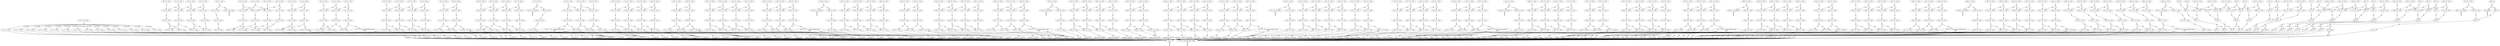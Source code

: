 digraph model {
	0 [ label = "0: {(c < 20), init}" ];
	1 [ label = "1: {(c < 20)}" ];
	2 [ label = "2: {(c < 20)}" ];
	3 [ label = "3: {(c < 20)}" ];
	4 [ label = "4: {(c < 20)}" ];
	5 [ label = "5: {(c < 20)}" ];
	6 [ label = "6: {(c < 20)}" ];
	7 [ label = "7: {(c < 20)}" ];
	8 [ label = "8: {(c < 20)}" ];
	9 [ label = "9: {(c < 20)}" ];
	10 [ label = "10: {(c < 20)}" ];
	11 [ label = "11: {(c < 20)}" ];
	12 [ label = "12: {(c < 20)}" ];
	13 [ label = "13: {(c < 20)}" ];
	14 [ label = "14: {(c < 20)}" ];
	15 [ label = "15: {(c < 20)}" ];
	16 [ label = "16: {(c < 20)}" ];
	17 [ label = "17: {(c < 20)}" ];
	18 [ label = "18: {(c < 20)}" ];
	19 [ label = "19: {(c < 20)}" ];
	20 [ label = "20: {(c < 20)}" ];
	21 [ label = "21: {(c < 20)}" ];
	22 [ label = "22: {(c < 20)}" ];
	23 [ label = "23: {(c < 20)}" ];
	24 [ label = "24: {(c < 20)}" ];
	25 [ label = "25: {(c < 20)}" ];
	26 [ label = "26: {(c < 20)}" ];
	27 [ label = "27: {(c < 20)}" ];
	28 [ label = "28: {(c < 20)}" ];
	29 [ label = "29: {(c < 20)}" ];
	30 [ label = "30: {(c < 20)}" ];
	31 [ label = "31: {(c < 20)}" ];
	32 [ label = "32: {(c < 20)}" ];
	33 [ label = "33: {(c < 20), bad}" ];
	34 [ label = "34: {(c < 20)}" ];
	35 [ label = "35: {(c < 20)}" ];
	36 [ label = "36: {(c < 20)}" ];
	37 [ label = "37: {(c < 20)}" ];
	38 [ label = "38: {(c < 20)}" ];
	39 [ label = "39: {(c < 20)}" ];
	40 [ label = "40: {(c < 20)}" ];
	41 [ label = "41: {(c < 20)}" ];
	42 [ label = "42: {(c < 20)}" ];
	43 [ label = "43: {(c < 20)}" ];
	44 [ label = "44: {(c < 20)}" ];
	45 [ label = "45: {(c < 20)}" ];
	46 [ label = "46: {(c < 20)}" ];
	47 [ label = "47: {(c < 20)}" ];
	48 [ label = "48: {(c < 20)}" ];
	49 [ label = "49: {(c < 20)}" ];
	50 [ label = "50: {(c < 20)}" ];
	51 [ label = "51: {(c < 20)}" ];
	52 [ label = "52: {(c < 20)}" ];
	53 [ label = "53: {(c < 20)}" ];
	54 [ label = "54: {(c < 20)}" ];
	55 [ label = "55: {(c < 20)}" ];
	56 [ label = "56: {(c < 20)}" ];
	57 [ label = "57: {(c < 20)}" ];
	58 [ label = "58: {(c < 20)}" ];
	59 [ label = "59: {(c < 20)}" ];
	60 [ label = "60: {(c < 20), bad}" ];
	61 [ label = "61: {(c < 20)}" ];
	62 [ label = "62: {(c < 20)}" ];
	63 [ label = "63: {(c < 20)}" ];
	64 [ label = "64: {(c < 20)}" ];
	65 [ label = "65: {(c < 20)}" ];
	66 [ label = "66: {(c < 20)}" ];
	67 [ label = "67: {(c < 20)}" ];
	68 [ label = "68: {(c < 20)}" ];
	69 [ label = "69: {(c < 20)}" ];
	70 [ label = "70: {(c < 20), counterexample_target
goal}" ];
	71 [ label = "71: {(c < 20)}" ];
	72 [ label = "72: {(c < 20)}" ];
	73 [ label = "73: {(c < 20)}" ];
	74 [ label = "74: {(c < 20)}" ];
	75 [ label = "75: {(c < 20)}" ];
	76 [ label = "76: {(c < 20)}" ];
	77 [ label = "77: {(c < 20)}" ];
	78 [ label = "78: {(c < 20)}" ];
	79 [ label = "79: {(c < 20)}" ];
	80 [ label = "80: {(c < 20)}" ];
	81 [ label = "81: {(c < 20)}" ];
	82 [ label = "82: {(c < 20)}" ];
	83 [ label = "83: {(c < 20)}" ];
	84 [ label = "84: {(c < 20)}" ];
	85 [ label = "85: {(c < 20)}" ];
	86 [ label = "86: {(c < 20)}" ];
	87 [ label = "87: {(c < 20)}" ];
	88 [ label = "88: {(c < 20)}" ];
	89 [ label = "89: {(c < 20)}" ];
	90 [ label = "90: {(c < 20)}" ];
	91 [ label = "91: {(c < 20)}" ];
	92 [ label = "92: {(c < 20), bad}" ];
	93 [ label = "93: {(c < 20)}" ];
	94 [ label = "94: {(c < 20)}" ];
	95 [ label = "95: {(c < 20)}" ];
	96 [ label = "96: {(c < 20)}" ];
	97 [ label = "97: {(c < 20)}" ];
	98 [ label = "98: {(c < 20)}" ];
	99 [ label = "99: {(c < 20)}" ];
	100 [ label = "100: {(c < 20)}" ];
	101 [ label = "101: {(c < 20)}" ];
	102 [ label = "102: {(c < 20)}" ];
	103 [ label = "103: {(c < 20)}" ];
	104 [ label = "104: {(c < 20)}" ];
	105 [ label = "105: {(c < 20)}" ];
	106 [ label = "106: {(c < 20)}" ];
	107 [ label = "107: {(c < 20)}" ];
	108 [ label = "108: {(c < 20)}" ];
	109 [ label = "109: {(c < 20)}" ];
	110 [ label = "110: {(c < 20)}" ];
	111 [ label = "111: {(c < 20)}" ];
	112 [ label = "112: {(c < 20)}" ];
	113 [ label = "113: {(c < 20)}" ];
	114 [ label = "114: {(c < 20)}" ];
	115 [ label = "115: {(c < 20)}" ];
	116 [ label = "116: {(c < 20)}" ];
	117 [ label = "117: {(c < 20)}" ];
	118 [ label = "118: {(c < 20)}" ];
	119 [ label = "119: {(c < 20)}" ];
	120 [ label = "120: {(c < 20)}" ];
	121 [ label = "121: {(c < 20)}" ];
	122 [ label = "122: {(c < 20)}" ];
	123 [ label = "123: {(c < 20), bad}" ];
	124 [ label = "124: {(c < 20)}" ];
	125 [ label = "125: {(c < 20)}" ];
	126 [ label = "126: {(c < 20)}" ];
	127 [ label = "127: {(c < 20)}" ];
	128 [ label = "128: {(c < 20), counterexample_target
goal}" ];
	129 [ label = "129: {(c < 20)}" ];
	130 [ label = "130: {(c < 20)}" ];
	131 [ label = "131: {(c < 20)}" ];
	132 [ label = "132: {(c < 20)}" ];
	133 [ label = "133: {(c < 20)}" ];
	134 [ label = "134: {(c < 20)}" ];
	135 [ label = "135: {(c < 20)}" ];
	136 [ label = "136: {(c < 20)}" ];
	137 [ label = "137: {(c < 20)}" ];
	138 [ label = "138: {(c < 20)}" ];
	139 [ label = "139: {(c < 20)}" ];
	140 [ label = "140: {(c < 20)}" ];
	141 [ label = "141: {(c < 20)}" ];
	142 [ label = "142: {(c < 20)}" ];
	143 [ label = "143: {(c < 20)}" ];
	144 [ label = "144: {(c < 20)}" ];
	145 [ label = "145: {(c < 20)}" ];
	146 [ label = "146: {(c < 20)}" ];
	147 [ label = "147: {(c < 20)}" ];
	148 [ label = "148: {(c < 20)}" ];
	149 [ label = "149: {(c < 20)}" ];
	150 [ label = "150: {(c < 20)}" ];
	151 [ label = "151: {(c < 20)}" ];
	152 [ label = "152: {(c < 20)}" ];
	153 [ label = "153: {(c < 20)}" ];
	154 [ label = "154: {(c < 20), bad}" ];
	155 [ label = "155: {(c < 20)}" ];
	156 [ label = "156: {(c < 20)}" ];
	157 [ label = "157: {(c < 20)}" ];
	158 [ label = "158: {(c < 20)}" ];
	159 [ label = "159: {(c < 20)}" ];
	160 [ label = "160: {(c < 20)}" ];
	161 [ label = "161: {(c < 20)}" ];
	162 [ label = "162: {(c < 20)}" ];
	163 [ label = "163: {(c < 20)}" ];
	164 [ label = "164: {(c < 20)}" ];
	165 [ label = "165: {(c < 20)}" ];
	166 [ label = "166: {(c < 20)}" ];
	167 [ label = "167: {(c < 20)}" ];
	168 [ label = "168: {(c < 20)}" ];
	169 [ label = "169: {(c < 20)}" ];
	170 [ label = "170: {(c < 20)}" ];
	171 [ label = "171: {(c < 20)}" ];
	172 [ label = "172: {(c < 20)}" ];
	173 [ label = "173: {(c < 20)}" ];
	174 [ label = "174: {(c < 20)}" ];
	175 [ label = "175: {(c < 20)}" ];
	176 [ label = "176: {(c < 20)}" ];
	177 [ label = "177: {(c < 20)}" ];
	178 [ label = "178: {(c < 20)}" ];
	179 [ label = "179: {(c < 20)}" ];
	180 [ label = "180: {(c < 20)}" ];
	181 [ label = "181: {(c < 20)}" ];
	182 [ label = "182: {(c < 20)}" ];
	183 [ label = "183: {(c < 20)}" ];
	184 [ label = "184: {(c < 20), bad}" ];
	185 [ label = "185: {(c < 20)}" ];
	186 [ label = "186: {(c < 20)}" ];
	187 [ label = "187: {(c < 20)}" ];
	188 [ label = "188: {(c < 20)}" ];
	189 [ label = "189: {(c < 20)}" ];
	190 [ label = "190: {(c < 20)}" ];
	191 [ label = "191: {(c < 20), counterexample_target
goal}" ];
	192 [ label = "192: {(c < 20)}" ];
	193 [ label = "193: {(c < 20)}" ];
	194 [ label = "194: {(c < 20)}" ];
	195 [ label = "195: {(c < 20)}" ];
	196 [ label = "196: {(c < 20)}" ];
	197 [ label = "197: {(c < 20)}" ];
	198 [ label = "198: {(c < 20)}" ];
	199 [ label = "199: {(c < 20)}" ];
	200 [ label = "200: {(c < 20)}" ];
	201 [ label = "201: {(c < 20)}" ];
	202 [ label = "202: {(c < 20)}" ];
	203 [ label = "203: {(c < 20)}" ];
	204 [ label = "204: {(c < 20)}" ];
	205 [ label = "205: {(c < 20)}" ];
	206 [ label = "206: {(c < 20)}" ];
	207 [ label = "207: {(c < 20)}" ];
	208 [ label = "208: {(c < 20)}" ];
	209 [ label = "209: {(c < 20)}" ];
	210 [ label = "210: {(c < 20)}" ];
	211 [ label = "211: {(c < 20)}" ];
	212 [ label = "212: {(c < 20)}" ];
	213 [ label = "213: {(c < 20)}" ];
	214 [ label = "214: {(c < 20), bad}" ];
	215 [ label = "215: {(c < 20)}" ];
	216 [ label = "216: {(c < 20)}" ];
	217 [ label = "217: {(c < 20)}" ];
	218 [ label = "218: {(c < 20)}" ];
	219 [ label = "219: {(c < 20)}" ];
	220 [ label = "220: {(c < 20)}" ];
	221 [ label = "221: {(c < 20)}" ];
	222 [ label = "222: {(c < 20)}" ];
	223 [ label = "223: {(c < 20)}" ];
	224 [ label = "224: {(c < 20)}" ];
	225 [ label = "225: {(c < 20)}" ];
	226 [ label = "226: {(c < 20)}" ];
	227 [ label = "227: {(c < 20)}" ];
	228 [ label = "228: {(c < 20)}" ];
	229 [ label = "229: {(c < 20)}" ];
	230 [ label = "230: {(c < 20)}" ];
	231 [ label = "231: {(c < 20)}" ];
	232 [ label = "232: {(c < 20)}" ];
	233 [ label = "233: {(c < 20)}" ];
	234 [ label = "234: {(c < 20)}" ];
	235 [ label = "235: {(c < 20)}" ];
	236 [ label = "236: {(c < 20)}" ];
	237 [ label = "237: {(c < 20)}" ];
	238 [ label = "238: {(c < 20)}" ];
	239 [ label = "239: {(c < 20)}" ];
	240 [ label = "240: {(c < 20)}" ];
	241 [ label = "241: {(c < 20)}" ];
	242 [ label = "242: {(c < 20)}" ];
	243 [ label = "243: {(c < 20), bad}" ];
	244 [ label = "244: {(c < 20)}" ];
	245 [ label = "245: {(c < 20)}" ];
	246 [ label = "246: {(c < 20)}" ];
	247 [ label = "247: {(c < 20)}" ];
	248 [ label = "248: {(c < 20)}" ];
	249 [ label = "249: {(c < 20)}" ];
	250 [ label = "250: {(c < 20), counterexample_target
goal}" ];
	251 [ label = "251: {(c < 20)}" ];
	252 [ label = "252: {(c < 20)}" ];
	253 [ label = "253: {(c < 20)}" ];
	254 [ label = "254: {(c < 20)}" ];
	255 [ label = "255: {(c < 20)}" ];
	256 [ label = "256: {(c < 20)}" ];
	257 [ label = "257: {(c < 20)}" ];
	258 [ label = "258: {(c < 20)}" ];
	259 [ label = "259: {(c < 20)}" ];
	260 [ label = "260: {(c < 20)}" ];
	261 [ label = "261: {(c < 20)}" ];
	262 [ label = "262: {(c < 20)}" ];
	263 [ label = "263: {(c < 20)}" ];
	264 [ label = "264: {(c < 20)}" ];
	265 [ label = "265: {(c < 20)}" ];
	266 [ label = "266: {(c < 20)}" ];
	267 [ label = "267: {(c < 20)}" ];
	268 [ label = "268: {(c < 20)}" ];
	269 [ label = "269: {(c < 20)}" ];
	270 [ label = "270: {(c < 20)}" ];
	271 [ label = "271: {(c < 20)}" ];
	272 [ label = "272: {(c < 20)}" ];
	273 [ label = "273: {(c < 20), bad}" ];
	274 [ label = "274: {(c < 20)}" ];
	275 [ label = "275: {(c < 20)}" ];
	276 [ label = "276: {(c < 20)}" ];
	277 [ label = "277: {(c < 20)}" ];
	278 [ label = "278: {(c < 20)}" ];
	279 [ label = "279: {(c < 20)}" ];
	280 [ label = "280: {(c < 20)}" ];
	281 [ label = "281: {(c < 20)}" ];
	282 [ label = "282: {(c < 20)}" ];
	283 [ label = "283: {(c < 20)}" ];
	284 [ label = "284: {(c < 20)}" ];
	285 [ label = "285: {(c < 20)}" ];
	286 [ label = "286: {(c < 20)}" ];
	287 [ label = "287: {(c < 20)}" ];
	288 [ label = "288: {(c < 20)}" ];
	289 [ label = "289: {(c < 20)}" ];
	290 [ label = "290: {(c < 20)}" ];
	291 [ label = "291: {(c < 20)}" ];
	292 [ label = "292: {(c < 20)}" ];
	293 [ label = "293: {(c < 20)}" ];
	294 [ label = "294: {(c < 20)}" ];
	295 [ label = "295: {(c < 20)}" ];
	296 [ label = "296: {(c < 20)}" ];
	297 [ label = "297: {(c < 20)}" ];
	298 [ label = "298: {(c < 20)}" ];
	299 [ label = "299: {(c < 20)}" ];
	300 [ label = "300: {(c < 20)}" ];
	301 [ label = "301: {(c < 20)}" ];
	302 [ label = "302: {(c < 20), bad}" ];
	303 [ label = "303: {(c < 20)}" ];
	304 [ label = "304: {(c < 20)}" ];
	305 [ label = "305: {(c < 20)}" ];
	306 [ label = "306: {(c < 20)}" ];
	307 [ label = "307: {(c < 20)}" ];
	308 [ label = "308: {(c < 20)}" ];
	309 [ label = "309: {(c < 20), counterexample_target
goal}" ];
	310 [ label = "310: {(c < 20)}" ];
	311 [ label = "311: {(c < 20)}" ];
	312 [ label = "312: {(c < 20)}" ];
	313 [ label = "313: {(c < 20)}" ];
	314 [ label = "314: {(c < 20)}" ];
	315 [ label = "315: {(c < 20)}" ];
	316 [ label = "316: {(c < 20)}" ];
	317 [ label = "317: {(c < 20)}" ];
	318 [ label = "318: {(c < 20)}" ];
	319 [ label = "319: {(c < 20)}" ];
	320 [ label = "320: {(c < 20)}" ];
	321 [ label = "321: {(c < 20)}" ];
	322 [ label = "322: {(c < 20)}" ];
	323 [ label = "323: {(c < 20)}" ];
	324 [ label = "324: {(c < 20)}" ];
	325 [ label = "325: {(c < 20)}" ];
	326 [ label = "326: {(c < 20)}" ];
	327 [ label = "327: {(c < 20)}" ];
	328 [ label = "328: {(c < 20)}" ];
	329 [ label = "329: {(c < 20)}" ];
	330 [ label = "330: {(c < 20)}" ];
	331 [ label = "331: {(c < 20)}" ];
	332 [ label = "332: {(c < 20), bad}" ];
	333 [ label = "333: {(c < 20)}" ];
	334 [ label = "334: {(c < 20)}" ];
	335 [ label = "335: {(c < 20)}" ];
	336 [ label = "336: {(c < 20)}" ];
	337 [ label = "337: {(c < 20)}" ];
	338 [ label = "338: {(c < 20)}" ];
	339 [ label = "339: {(c < 20)}" ];
	340 [ label = "340: {(c < 20)}" ];
	341 [ label = "341: {(c < 20)}" ];
	342 [ label = "342: {(c < 20)}" ];
	343 [ label = "343: {(c < 20)}" ];
	344 [ label = "344: {(c < 20)}" ];
	345 [ label = "345: {(c < 20)}" ];
	346 [ label = "346: {(c < 20)}" ];
	347 [ label = "347: {(c < 20)}" ];
	348 [ label = "348: {(c < 20)}" ];
	349 [ label = "349: {(c < 20)}" ];
	350 [ label = "350: {(c < 20)}" ];
	351 [ label = "351: {(c < 20)}" ];
	352 [ label = "352: {(c < 20)}" ];
	353 [ label = "353: {(c < 20)}" ];
	354 [ label = "354: {(c < 20)}" ];
	355 [ label = "355: {(c < 20)}" ];
	356 [ label = "356: {(c < 20)}" ];
	357 [ label = "357: {(c < 20)}" ];
	358 [ label = "358: {(c < 20)}" ];
	359 [ label = "359: {(c < 20)}" ];
	360 [ label = "360: {(c < 20)}" ];
	361 [ label = "361: {(c < 20), bad}" ];
	362 [ label = "362: {(c < 20)}" ];
	363 [ label = "363: {(c < 20)}" ];
	364 [ label = "364: {(c < 20)}" ];
	365 [ label = "365: {(c < 20)}" ];
	366 [ label = "366: {(c < 20)}" ];
	367 [ label = "367: {(c < 20)}" ];
	368 [ label = "368: {(c < 20), counterexample_target
goal}" ];
	369 [ label = "369: {(c < 20)}" ];
	370 [ label = "370: {(c < 20)}" ];
	371 [ label = "371: {(c < 20)}" ];
	372 [ label = "372: {(c < 20)}" ];
	373 [ label = "373: {(c < 20)}" ];
	374 [ label = "374: {(c < 20)}" ];
	375 [ label = "375: {(c < 20)}" ];
	376 [ label = "376: {(c < 20)}" ];
	377 [ label = "377: {(c < 20)}" ];
	378 [ label = "378: {(c < 20)}" ];
	379 [ label = "379: {(c < 20)}" ];
	380 [ label = "380: {(c < 20)}" ];
	381 [ label = "381: {(c < 20)}" ];
	382 [ label = "382: {(c < 20)}" ];
	383 [ label = "383: {(c < 20)}" ];
	384 [ label = "384: {(c < 20)}" ];
	385 [ label = "385: {(c < 20)}" ];
	386 [ label = "386: {(c < 20)}" ];
	387 [ label = "387: {(c < 20)}" ];
	388 [ label = "388: {(c < 20)}" ];
	389 [ label = "389: {(c < 20)}" ];
	390 [ label = "390: {(c < 20)}" ];
	391 [ label = "391: {(c < 20), bad}" ];
	392 [ label = "392: {(c < 20)}" ];
	393 [ label = "393: {(c < 20)}" ];
	394 [ label = "394: {(c < 20)}" ];
	395 [ label = "395: {(c < 20)}" ];
	396 [ label = "396: {(c < 20)}" ];
	397 [ label = "397: {(c < 20)}" ];
	398 [ label = "398: {(c < 20)}" ];
	399 [ label = "399: {(c < 20)}" ];
	400 [ label = "400: {(c < 20)}" ];
	401 [ label = "401: {(c < 20)}" ];
	402 [ label = "402: {(c < 20)}" ];
	403 [ label = "403: {(c < 20)}" ];
	404 [ label = "404: {(c < 20)}" ];
	405 [ label = "405: {(c < 20)}" ];
	406 [ label = "406: {(c < 20)}" ];
	407 [ label = "407: {(c < 20)}" ];
	408 [ label = "408: {(c < 20)}" ];
	409 [ label = "409: {(c < 20)}" ];
	410 [ label = "410: {(c < 20)}" ];
	411 [ label = "411: {(c < 20)}" ];
	412 [ label = "412: {(c < 20)}" ];
	413 [ label = "413: {(c < 20)}" ];
	414 [ label = "414: {(c < 20)}" ];
	415 [ label = "415: {(c < 20)}" ];
	416 [ label = "416: {(c < 20)}" ];
	417 [ label = "417: {(c < 20)}" ];
	418 [ label = "418: {(c < 20)}" ];
	419 [ label = "419: {(c < 20)}" ];
	420 [ label = "420: {(c < 20), bad}" ];
	421 [ label = "421: {(c < 20)}" ];
	422 [ label = "422: {(c < 20)}" ];
	423 [ label = "423: {(c < 20)}" ];
	424 [ label = "424: {(c < 20)}" ];
	425 [ label = "425: {(c < 20)}" ];
	426 [ label = "426: {(c < 20)}" ];
	427 [ label = "427: {(c < 20), counterexample_target
goal}" ];
	428 [ label = "428: {(c < 20)}" ];
	429 [ label = "429: {(c < 20)}" ];
	430 [ label = "430: {(c < 20)}" ];
	431 [ label = "431: {(c < 20)}" ];
	432 [ label = "432: {(c < 20)}" ];
	433 [ label = "433: {(c < 20)}" ];
	434 [ label = "434: {(c < 20)}" ];
	435 [ label = "435: {(c < 20)}" ];
	436 [ label = "436: {(c < 20)}" ];
	437 [ label = "437: {(c < 20)}" ];
	438 [ label = "438: {(c < 20)}" ];
	439 [ label = "439: {(c < 20)}" ];
	440 [ label = "440: {(c < 20)}" ];
	441 [ label = "441: {(c < 20)}" ];
	442 [ label = "442: {(c < 20)}" ];
	443 [ label = "443: {(c < 20)}" ];
	444 [ label = "444: {(c < 20)}" ];
	445 [ label = "445: {(c < 20)}" ];
	446 [ label = "446: {(c < 20)}" ];
	447 [ label = "447: {(c < 20)}" ];
	448 [ label = "448: {(c < 20)}" ];
	449 [ label = "449: {(c < 20)}" ];
	450 [ label = "450: {(c < 20), bad}" ];
	451 [ label = "451: {(c < 20)}" ];
	452 [ label = "452: {(c < 20)}" ];
	453 [ label = "453: {(c < 20)}" ];
	454 [ label = "454: {(c < 20)}" ];
	455 [ label = "455: {(c < 20)}" ];
	456 [ label = "456: {(c < 20)}" ];
	457 [ label = "457: {(c < 20)}" ];
	458 [ label = "458: {(c < 20)}" ];
	459 [ label = "459: {(c < 20)}" ];
	460 [ label = "460: {(c < 20)}" ];
	461 [ label = "461: {(c < 20)}" ];
	462 [ label = "462: {(c < 20)}" ];
	463 [ label = "463: {(c < 20)}" ];
	464 [ label = "464: {(c < 20)}" ];
	465 [ label = "465: {(c < 20)}" ];
	466 [ label = "466: {(c < 20)}" ];
	467 [ label = "467: {(c < 20)}" ];
	468 [ label = "468: {(c < 20)}" ];
	469 [ label = "469: {(c < 20)}" ];
	470 [ label = "470: {(c < 20)}" ];
	471 [ label = "471: {(c < 20)}" ];
	472 [ label = "472: {(c < 20)}" ];
	473 [ label = "473: {(c < 20)}" ];
	474 [ label = "474: {(c < 20)}" ];
	475 [ label = "475: {(c < 20)}" ];
	476 [ label = "476: {(c < 20)}" ];
	477 [ label = "477: {(c < 20)}" ];
	478 [ label = "478: {(c < 20)}" ];
	479 [ label = "479: {(c < 20), bad}" ];
	480 [ label = "480: {(c < 20)}" ];
	481 [ label = "481: {(c < 20)}" ];
	482 [ label = "482: {(c < 20)}" ];
	483 [ label = "483: {(c < 20)}" ];
	484 [ label = "484: {(c < 20)}" ];
	485 [ label = "485: {(c < 20)}" ];
	486 [ label = "486: {(c < 20), counterexample_target
goal}" ];
	487 [ label = "487: {(c < 20)}" ];
	488 [ label = "488: {(c < 20)}" ];
	489 [ label = "489: {(c < 20)}" ];
	490 [ label = "490: {(c < 20)}" ];
	491 [ label = "491: {(c < 20)}" ];
	492 [ label = "492: {(c < 20)}" ];
	493 [ label = "493: {(c < 20)}" ];
	494 [ label = "494: {(c < 20)}" ];
	495 [ label = "495: {(c < 20)}" ];
	496 [ label = "496: {(c < 20)}" ];
	497 [ label = "497: {(c < 20)}" ];
	498 [ label = "498: {(c < 20)}" ];
	499 [ label = "499: {(c < 20)}" ];
	500 [ label = "500: {(c < 20)}" ];
	501 [ label = "501: {(c < 20)}" ];
	502 [ label = "502: {(c < 20)}" ];
	503 [ label = "503: {(c < 20)}" ];
	504 [ label = "504: {(c < 20)}" ];
	505 [ label = "505: {(c < 20)}" ];
	506 [ label = "506: {(c < 20)}" ];
	507 [ label = "507: {(c < 20)}" ];
	508 [ label = "508: {(c < 20)}" ];
	509 [ label = "509: {(c < 20), bad}" ];
	510 [ label = "510: {(c < 20)}" ];
	511 [ label = "511: {(c < 20)}" ];
	512 [ label = "512: {(c < 20)}" ];
	513 [ label = "513: {(c < 20)}" ];
	514 [ label = "514: {(c < 20)}" ];
	515 [ label = "515: {(c < 20)}" ];
	516 [ label = "516: {(c < 20)}" ];
	517 [ label = "517: {(c < 20)}" ];
	518 [ label = "518: {(c < 20)}" ];
	519 [ label = "519: {(c < 20)}" ];
	520 [ label = "520: {(c < 20)}" ];
	521 [ label = "521: {(c < 20)}" ];
	522 [ label = "522: {(c < 20)}" ];
	523 [ label = "523: {(c < 20)}" ];
	524 [ label = "524: {(c < 20)}" ];
	525 [ label = "525: {(c < 20)}" ];
	526 [ label = "526: {(c < 20)}" ];
	527 [ label = "527: {(c < 20)}" ];
	528 [ label = "528: {(c < 20)}" ];
	529 [ label = "529: {(c < 20)}" ];
	530 [ label = "530: {(c < 20)}" ];
	531 [ label = "531: {(c < 20)}" ];
	532 [ label = "532: {(c < 20)}" ];
	533 [ label = "533: {(c < 20)}" ];
	534 [ label = "534: {(c < 20)}" ];
	535 [ label = "535: {(c < 20)}" ];
	536 [ label = "536: {(c < 20)}" ];
	537 [ label = "537: {(c < 20)}" ];
	538 [ label = "538: {(c < 20), bad}" ];
	539 [ label = "539: {(c < 20)}" ];
	540 [ label = "540: {(c < 20)}" ];
	541 [ label = "541: {(c < 20)}" ];
	542 [ label = "542: {(c < 20)}" ];
	543 [ label = "543: {(c < 20)}" ];
	544 [ label = "544: {(c < 20)}" ];
	545 [ label = "545: {(c < 20), counterexample_target
goal}" ];
	546 [ label = "546: {(c < 20)}" ];
	547 [ label = "547: {(c < 20)}" ];
	548 [ label = "548: {(c < 20)}" ];
	549 [ label = "549: {(c < 20)}" ];
	550 [ label = "550: {(c < 20)}" ];
	551 [ label = "551: {(c < 20)}" ];
	552 [ label = "552: {(c < 20)}" ];
	553 [ label = "553: {(c < 20)}" ];
	554 [ label = "554: {(c < 20)}" ];
	555 [ label = "555: {(c < 20)}" ];
	556 [ label = "556: {(c < 20)}" ];
	557 [ label = "557: {(c < 20)}" ];
	558 [ label = "558: {(c < 20)}" ];
	559 [ label = "559: {(c < 20)}" ];
	560 [ label = "560: {(c < 20)}" ];
	561 [ label = "561: {(c < 20)}" ];
	562 [ label = "562: {(c < 20)}" ];
	563 [ label = "563: {(c < 20)}" ];
	564 [ label = "564: {(c < 20)}" ];
	565 [ label = "565: {(c < 20)}" ];
	566 [ label = "566: {(c < 20)}" ];
	567 [ label = "567: {(c < 20)}" ];
	568 [ label = "568: {(c < 20), bad}" ];
	569 [ label = "569: {(c < 20)}" ];
	570 [ label = "570: {(c < 20)}" ];
	571 [ label = "571: {(c < 20)}" ];
	572 [ label = "572: {(c < 20)}" ];
	573 [ label = "573: {(c < 20)}" ];
	574 [ label = "574: {(c < 20)}" ];
	575 [ label = "575: {}" ];
	576 [ label = "576: {}" ];
	577 [ label = "577: {}" ];
	578 [ label = "578: {}" ];
	579 [ label = "579: {}" ];
	580 [ label = "580: {}" ];
	581 [ label = "581: {}" ];
	582 [ label = "582: {}" ];
	583 [ label = "583: {}" ];
	584 [ label = "584: {}" ];
	585 [ label = "585: {}" ];
	586 [ label = "586: {}" ];
	587 [ label = "587: {}" ];
	588 [ label = "588: {}" ];
	589 [ label = "589: {}" ];
	590 [ label = "590: {}" ];
	591 [ label = "591: {}" ];
	592 [ label = "592: {}" ];
	593 [ label = "593: {}" ];
	594 [ label = "594: {}" ];
	595 [ label = "595: {}" ];
	596 [ label = "596: {}" ];
	597 [ label = "597: {}" ];
	598 [ label = "598: {}" ];
	599 [ label = "599: {}" ];
	600 [ label = "600: {}" ];
	601 [ label = "601: {}" ];
	602 [ label = "602: {}" ];
	603 [ label = "603: {}" ];
	604 [ label = "604: {}" ];
	605 [ label = "605: {}" ];
	606 [ label = "606: {}" ];
	607 [ label = "607: {}" ];
	608 [ label = "608: {}" ];
	609 [ label = "609: {}" ];
	610 [ label = "610: {}" ];
	611 [ label = "611: {}" ];
	612 [ label = "612: {}" ];
	613 [ label = "613: {}" ];
	614 [ label = "614: {}" ];
	615 [ label = "615: {}" ];
	616 [ label = "616: {}" ];
	617 [ label = "617: {}" ];
	618 [ label = "618: {}" ];
	619 [ label = "619: {bad}" ];
	620 [ label = "620: {bad}" ];
	621 [ label = "621: {}" ];
	622 [ label = "622: {}" ];
	623 [ label = "623: {}" ];
	624 [ label = "624: {}" ];
	625 [ label = "625: {}" ];
	626 [ label = "626: {}" ];
	627 [ label = "627: {}" ];
	628 [ label = "628: {}" ];
	629 [ label = "629: {}" ];
	630 [ label = "630: {}" ];
	631 [ label = "631: {}" ];
	632 [ label = "632: {}" ];
	633 [ label = "633: {goal}" ];
	634 [ label = "634: {}" ];
	635 [ label = "635: {counterexample_target}" ];
	"0c0" [shape = "point"];
	0 -> "0c0";
	"0c0" -> 1 [ label= "0.0714286" ];
	"0c0" -> 2 [ label= "0.0714286" ];
	"0c0" -> 3 [ label= "0.0714286" ];
	"0c0" -> 4 [ label= "0.0714286" ];
	"0c0" -> 5 [ label= "0.0714286" ];
	"0c0" -> 6 [ label= "0.0714286" ];
	"0c0" -> 7 [ label= "0.0714286" ];
	"0c0" -> 8 [ label= "0.0714286" ];
	"0c0" -> 9 [ label= "0.0714286" ];
	"0c0" -> 10 [ label= "0.0714286" ];
	"0c0" -> 11 [ label= "0.0714286" ];
	"0c0" -> 12 [ label= "0.0714286" ];
	"0c0" -> 13 [ label= "0.0714286" ];
	"0c0" -> 14 [ label= "0.0714286" ];
	"1c0" [shape = "point"];
	1 -> "1c0";
	"1c0" -> 634 [ label= "1.33227e-15" ];
	"1c0" -> 635 [ label= "1" ];
	"2c0" [shape = "point"];
	2 -> "2c0";
	"2c0" -> 634 [ label= "7.19425e-14" ];
	"2c0" -> 635 [ label= "1" ];
	"3c0" [shape = "point"];
	3 -> "3c0";
	"3c0" -> 634 [ label= "2.61491e-12" ];
	"3c0" -> 635 [ label= "1" ];
	"4c0" [shape = "point"];
	4 -> "4c0";
	"4c0" -> 634 [ label= "7.12771e-11" ];
	"4c0" -> 635 [ label= "1" ];
	"5c0" [shape = "point"];
	5 -> "5c0";
	"5c0" -> 634 [ label= "0" ];
	"5c0" -> 635 [ label= "1" ];
	"6c0" [shape = "point"];
	6 -> "6c0";
	"6c0" -> 634 [ label= "7.19425e-14" ];
	"6c0" -> 635 [ label= "1" ];
	"7c0" [shape = "point"];
	7 -> "7c0";
	"7c0" -> 634 [ label= "2.61491e-12" ];
	"7c0" -> 635 [ label= "1" ];
	"8c0" [shape = "point"];
	8 -> "8c0";
	"8c0" -> 634 [ label= "0" ];
	"8c0" -> 635 [ label= "1" ];
	"9c0" [shape = "point"];
	9 -> "9c0";
	"9c0" -> 634 [ label= "0" ];
	"9c0" -> 635 [ label= "1" ];
	"10c0" [shape = "point"];
	10 -> "10c0";
	"10c0" -> 634 [ label= "1.33227e-15" ];
	"10c0" -> 635 [ label= "1" ];
	"11c0" [shape = "point"];
	11 -> "11c0";
	"11c0" -> 634 [ label= "7.19425e-14" ];
	"11c0" -> 635 [ label= "1" ];
	"12c0" [shape = "point"];
	12 -> "12c0";
	"12c0" -> 634 [ label= "0" ];
	"12c0" -> 635 [ label= "1" ];
	"13c0" [shape = "point"];
	13 -> "13c0";
	"13c0" -> 634 [ label= "0" ];
	"13c0" -> 635 [ label= "1" ];
	"14c0" [shape = "point"];
	14 -> "14c0";
	"14c0" -> 634 [ label= "1.33227e-15" ];
	"14c0" -> 635 [ label= "1" ];
	"15c0" [shape = "point"];
	15 -> "15c0";
	"15c0" -> 29 [ label= "0.9" ];
	"15c0" -> 30 [ label= "0.1" ];
	"16c0" [shape = "point"];
	16 -> "16c0";
	"16c0" -> 29 [ label= "0.1" ];
	"16c0" -> 32 [ label= "0.9" ];
	"17c0" [shape = "point"];
	17 -> "17c0";
	"17c0" -> 32 [ label= "0.1" ];
	"17c0" -> 34 [ label= "0.9" ];
	"18c0" [shape = "point"];
	18 -> "18c0";
	"18c0" -> 34 [ label= "1" ];
	"19c0" [shape = "point"];
	19 -> "19c0";
	"19c0" -> 31 [ label= "0.1" ];
	"19c0" -> 33 [ label= "0.9" ];
	"20c0" [shape = "point"];
	20 -> "20c0";
	"20c0" -> 35 [ label= "0.1" ];
	"20c0" -> 36 [ label= "0.9" ];
	"21c0" [shape = "point"];
	21 -> "21c0";
	"21c0" -> 36 [ label= "1" ];
	"22c0" [shape = "point"];
	22 -> "22c0";
	"22c0" -> 37 [ label= "0.1" ];
	"22c0" -> 40 [ label= "0.9" ];
	"23c0" [shape = "point"];
	23 -> "23c0";
	"23c0" -> 38 [ label= "0.9" ];
	"23c0" -> 40 [ label= "0.1" ];
	"24c0" [shape = "point"];
	24 -> "24c0";
	"24c0" -> 38 [ label= "0.1" ];
	"24c0" -> 39 [ label= "0.9" ];
	"25c0" [shape = "point"];
	25 -> "25c0";
	"25c0" -> 39 [ label= "1" ];
	"26c0" [shape = "point"];
	26 -> "26c0";
	"26c0" -> 41 [ label= "0.1" ];
	"26c0" -> 42 [ label= "0.9" ];
	"27c0" [shape = "point"];
	27 -> "27c0";
	"27c0" -> 42 [ label= "0.1" ];
	"27c0" -> 43 [ label= "0.9" ];
	"28c0" [shape = "point"];
	28 -> "28c0";
	"28c0" -> 43 [ label= "1" ];
	"29c0" [shape = "point"];
	29 -> "29c0";
	"29c0" -> 44 [ label= "1" ];
	"30c0" [shape = "point"];
	30 -> "30c0";
	"30c0" -> 45 [ label= "1" ];
	"31c0" [shape = "point"];
	31 -> "31c0";
	"31c0" -> 46 [ label= "1" ];
	"32c0" [shape = "point"];
	32 -> "32c0";
	"32c0" -> 47 [ label= "1" ];
	"33c0" [shape = "point"];
	33 -> "33c0";
	"33c0" -> 33 [ label= "1" ];
	"34c0" [shape = "point"];
	34 -> "34c0";
	"34c0" -> 48 [ label= "1" ];
	"35c0" [shape = "point"];
	35 -> "35c0";
	"35c0" -> 49 [ label= "1" ];
	"36c0" [shape = "point"];
	36 -> "36c0";
	"36c0" -> 50 [ label= "1" ];
	"37c0" [shape = "point"];
	37 -> "37c0";
	"37c0" -> 51 [ label= "1" ];
	"38c0" [shape = "point"];
	38 -> "38c0";
	"38c0" -> 52 [ label= "1" ];
	"39c0" [shape = "point"];
	39 -> "39c0";
	"39c0" -> 53 [ label= "1" ];
	"40c0" [shape = "point"];
	40 -> "40c0";
	"40c0" -> 54 [ label= "1" ];
	"41c0" [shape = "point"];
	41 -> "41c0";
	"41c0" -> 55 [ label= "1" ];
	"42c0" [shape = "point"];
	42 -> "42c0";
	"42c0" -> 56 [ label= "1" ];
	"43c0" [shape = "point"];
	43 -> "43c0";
	"43c0" -> 57 [ label= "1" ];
	"44c0" [shape = "point"];
	44 -> "44c0";
	"44c0" -> 59 [ label= "0.1" ];
	"44c0" -> 61 [ label= "0.9" ];
	"45c0" [shape = "point"];
	45 -> "45c0";
	"45c0" -> 61 [ label= "1" ];
	"46c0" [shape = "point"];
	46 -> "46c0";
	"46c0" -> 62 [ label= "1" ];
	"47c0" [shape = "point"];
	47 -> "47c0";
	"47c0" -> 58 [ label= "0.1" ];
	"47c0" -> 59 [ label= "0.9" ];
	"48c0" [shape = "point"];
	48 -> "48c0";
	"48c0" -> 58 [ label= "0.9" ];
	"48c0" -> 64 [ label= "0.1" ];
	"49c0" [shape = "point"];
	49 -> "49c0";
	"49c0" -> 60 [ label= "0.9" ];
	"49c0" -> 65 [ label= "0.1" ];
	"50c0" [shape = "point"];
	50 -> "50c0";
	"50c0" -> 65 [ label= "0.9" ];
	"50c0" -> 66 [ label= "0.1" ];
	"51c0" [shape = "point"];
	51 -> "51c0";
	"51c0" -> 63 [ label= "1" ];
	"52c0" [shape = "point"];
	52 -> "52c0";
	"52c0" -> 67 [ label= "0.1" ];
	"52c0" -> 69 [ label= "0.9" ];
	"53c0" [shape = "point"];
	53 -> "53c0";
	"53c0" -> 67 [ label= "0.9" ];
	"53c0" -> 68 [ label= "0.1" ];
	"54c0" [shape = "point"];
	54 -> "54c0";
	"54c0" -> 63 [ label= "0.9" ];
	"54c0" -> 69 [ label= "0.1" ];
	"55c0" [shape = "point"];
	55 -> "55c0";
	"55c0" -> 70 [ label= "0.9" ];
	"55c0" -> 73 [ label= "0.1" ];
	"56c0" [shape = "point"];
	56 -> "56c0";
	"56c0" -> 71 [ label= "0.1" ];
	"56c0" -> 73 [ label= "0.9" ];
	"57c0" [shape = "point"];
	57 -> "57c0";
	"57c0" -> 71 [ label= "0.9" ];
	"57c0" -> 72 [ label= "0.1" ];
	"58c0" [shape = "point"];
	58 -> "58c0";
	"58c0" -> 634 [ label= "1.6122e-10" ];
	"58c0" -> 635 [ label= "1" ];
	"59c0" [shape = "point"];
	59 -> "59c0";
	"59c0" -> 634 [ label= "5.06883e-12" ];
	"59c0" -> 635 [ label= "1" ];
	"60c0" [shape = "point"];
	60 -> "60c0";
	"60c0" -> 60 [ label= "1" ];
	"61c0" [shape = "point"];
	61 -> "61c0";
	"61c0" -> 634 [ label= "1.11577e-13" ];
	"61c0" -> 635 [ label= "1" ];
	"62c0" [shape = "point"];
	62 -> "62c0";
	"62c0" -> 634 [ label= "1.55431e-15" ];
	"62c0" -> 635 [ label= "1" ];
	"63c0" [shape = "point"];
	63 -> "63c0";
	"63c0" -> 634 [ label= "0" ];
	"63c0" -> 635 [ label= "1" ];
	"64c0" [shape = "point"];
	64 -> "64c0";
	"64c0" -> 634 [ label= "3.81517e-09" ];
	"64c0" -> 635 [ label= "1" ];
	"65c0" [shape = "point"];
	65 -> "65c0";
	"65c0" -> 634 [ label= "5.06883e-12" ];
	"65c0" -> 635 [ label= "1" ];
	"66c0" [shape = "point"];
	66 -> "66c0";
	"66c0" -> 634 [ label= "1.6122e-10" ];
	"66c0" -> 635 [ label= "1" ];
	"67c0" [shape = "point"];
	67 -> "67c0";
	"67c0" -> 634 [ label= "1.11577e-13" ];
	"67c0" -> 635 [ label= "1" ];
	"68c0" [shape = "point"];
	68 -> "68c0";
	"68c0" -> 634 [ label= "5.06883e-12" ];
	"68c0" -> 635 [ label= "1" ];
	"69c0" [shape = "point"];
	69 -> "69c0";
	"69c0" -> 634 [ label= "1.55431e-15" ];
	"69c0" -> 635 [ label= "1" ];
	"70c0" [shape = "point"];
	70 -> "70c0";
	"70c0" -> 70 [ label= "1" ];
	"71c0" [shape = "point"];
	71 -> "71c0";
	"71c0" -> 634 [ label= "1.55431e-15" ];
	"71c0" -> 635 [ label= "1" ];
	"72c0" [shape = "point"];
	72 -> "72c0";
	"72c0" -> 634 [ label= "1.11577e-13" ];
	"72c0" -> 635 [ label= "1" ];
	"73c0" [shape = "point"];
	73 -> "73c0";
	"73c0" -> 634 [ label= "0" ];
	"73c0" -> 635 [ label= "1" ];
	"74c0" [shape = "point"];
	74 -> "74c0";
	"74c0" -> 88 [ label= "0.9" ];
	"74c0" -> 89 [ label= "0.1" ];
	"75c0" [shape = "point"];
	75 -> "75c0";
	"75c0" -> 89 [ label= "0.9" ];
	"75c0" -> 91 [ label= "0.1" ];
	"76c0" [shape = "point"];
	76 -> "76c0";
	"76c0" -> 91 [ label= "0.9" ];
	"76c0" -> 93 [ label= "0.1" ];
	"77c0" [shape = "point"];
	77 -> "77c0";
	"77c0" -> 92 [ label= "0.9" ];
	"77c0" -> 94 [ label= "0.1" ];
	"78c0" [shape = "point"];
	78 -> "78c0";
	"78c0" -> 95 [ label= "0.1" ];
	"78c0" -> 96 [ label= "0.9" ];
	"79c0" [shape = "point"];
	79 -> "79c0";
	"79c0" -> 88 [ label= "1" ];
	"80c0" [shape = "point"];
	80 -> "80c0";
	"80c0" -> 90 [ label= "0.1" ];
	"80c0" -> 97 [ label= "0.9" ];
	"81c0" [shape = "point"];
	81 -> "81c0";
	"81c0" -> 97 [ label= "1" ];
	"82c0" [shape = "point"];
	82 -> "82c0";
	"82c0" -> 98 [ label= "0.1" ];
	"82c0" -> 99 [ label= "0.9" ];
	"83c0" [shape = "point"];
	83 -> "83c0";
	"83c0" -> 99 [ label= "1" ];
	"84c0" [shape = "point"];
	84 -> "84c0";
	"84c0" -> 96 [ label= "0.1" ];
	"84c0" -> 98 [ label= "0.9" ];
	"85c0" [shape = "point"];
	85 -> "85c0";
	"85c0" -> 100 [ label= "0.1" ];
	"85c0" -> 101 [ label= "0.9" ];
	"86c0" [shape = "point"];
	86 -> "86c0";
	"86c0" -> 101 [ label= "1" ];
	"87c0" [shape = "point"];
	87 -> "87c0";
	"87c0" -> 100 [ label= "0.9" ];
	"87c0" -> 102 [ label= "0.1" ];
	"88c0" [shape = "point"];
	88 -> "88c0";
	"88c0" -> 103 [ label= "1" ];
	"89c0" [shape = "point"];
	89 -> "89c0";
	"89c0" -> 104 [ label= "1" ];
	"90c0" [shape = "point"];
	90 -> "90c0";
	"90c0" -> 105 [ label= "1" ];
	"91c0" [shape = "point"];
	91 -> "91c0";
	"91c0" -> 106 [ label= "1" ];
	"92c0" [shape = "point"];
	92 -> "92c0";
	"92c0" -> 92 [ label= "1" ];
	"93c0" [shape = "point"];
	93 -> "93c0";
	"93c0" -> 107 [ label= "1" ];
	"94c0" [shape = "point"];
	94 -> "94c0";
	"94c0" -> 108 [ label= "1" ];
	"95c0" [shape = "point"];
	95 -> "95c0";
	"95c0" -> 109 [ label= "1" ];
	"96c0" [shape = "point"];
	96 -> "96c0";
	"96c0" -> 110 [ label= "1" ];
	"97c0" [shape = "point"];
	97 -> "97c0";
	"97c0" -> 111 [ label= "1" ];
	"98c0" [shape = "point"];
	98 -> "98c0";
	"98c0" -> 112 [ label= "1" ];
	"99c0" [shape = "point"];
	99 -> "99c0";
	"99c0" -> 113 [ label= "1" ];
	"100c0" [shape = "point"];
	100 -> "100c0";
	"100c0" -> 114 [ label= "1" ];
	"101c0" [shape = "point"];
	101 -> "101c0";
	"101c0" -> 115 [ label= "1" ];
	"102c0" [shape = "point"];
	102 -> "102c0";
	"102c0" -> 116 [ label= "1" ];
	"103c0" [shape = "point"];
	103 -> "103c0";
	"103c0" -> 117 [ label= "0.1" ];
	"103c0" -> 119 [ label= "0.9" ];
	"104c0" [shape = "point"];
	104 -> "104c0";
	"104c0" -> 119 [ label= "0.1" ];
	"104c0" -> 121 [ label= "0.9" ];
	"105c0" [shape = "point"];
	105 -> "105c0";
	"105c0" -> 120 [ label= "0.1" ];
	"105c0" -> 123 [ label= "0.9" ];
	"106c0" [shape = "point"];
	106 -> "106c0";
	"106c0" -> 121 [ label= "0.1" ];
	"106c0" -> 124 [ label= "0.9" ];
	"107c0" [shape = "point"];
	107 -> "107c0";
	"107c0" -> 124 [ label= "1" ];
	"108c0" [shape = "point"];
	108 -> "108c0";
	"108c0" -> 125 [ label= "1" ];
	"109c0" [shape = "point"];
	109 -> "109c0";
	"109c0" -> 126 [ label= "1" ];
	"110c0" [shape = "point"];
	110 -> "110c0";
	"110c0" -> 126 [ label= "0.9" ];
	"110c0" -> 127 [ label= "0.1" ];
	"111c0" [shape = "point"];
	111 -> "111c0";
	"111c0" -> 118 [ label= "0.1" ];
	"111c0" -> 120 [ label= "0.9" ];
	"112c0" [shape = "point"];
	112 -> "112c0";
	"112c0" -> 122 [ label= "0.1" ];
	"112c0" -> 127 [ label= "0.9" ];
	"113c0" [shape = "point"];
	113 -> "113c0";
	"113c0" -> 122 [ label= "0.9" ];
	"113c0" -> 130 [ label= "0.1" ];
	"114c0" [shape = "point"];
	114 -> "114c0";
	"114c0" -> 129 [ label= "0.9" ];
	"114c0" -> 131 [ label= "0.1" ];
	"115c0" [shape = "point"];
	115 -> "115c0";
	"115c0" -> 131 [ label= "0.9" ];
	"115c0" -> 132 [ label= "0.1" ];
	"116c0" [shape = "point"];
	116 -> "116c0";
	"116c0" -> 128 [ label= "0.9" ];
	"116c0" -> 129 [ label= "0.1" ];
	"117c0" [shape = "point"];
	117 -> "117c0";
	"117c0" -> 634 [ label= "1.8662e-07" ];
	"117c0" -> 635 [ label= "1" ];
	"118c0" [shape = "point"];
	118 -> "118c0";
	"118c0" -> 634 [ label= "9.2961e-09" ];
	"118c0" -> 635 [ label= "1" ];
	"119c0" [shape = "point"];
	119 -> "119c0";
	"119c0" -> 634 [ label= "9.2961e-09" ];
	"119c0" -> 635 [ label= "1" ];
	"120c0" [shape = "point"];
	120 -> "120c0";
	"120c0" -> 634 [ label= "3.40336e-10" ];
	"120c0" -> 635 [ label= "1" ];
	"121c0" [shape = "point"];
	121 -> "121c0";
	"121c0" -> 634 [ label= "3.40336e-10" ];
	"121c0" -> 635 [ label= "1" ];
	"122c0" [shape = "point"];
	122 -> "122c0";
	"122c0" -> 634 [ label= "8.64087e-12" ];
	"122c0" -> 635 [ label= "1" ];
	"123c0" [shape = "point"];
	123 -> "123c0";
	"123c0" -> 123 [ label= "1" ];
	"124c0" [shape = "point"];
	124 -> "124c0";
	"124c0" -> 634 [ label= "8.64087e-12" ];
	"124c0" -> 635 [ label= "1" ];
	"125c0" [shape = "point"];
	125 -> "125c0";
	"125c0" -> 634 [ label= "1.36002e-13" ];
	"125c0" -> 635 [ label= "1" ];
	"126c0" [shape = "point"];
	126 -> "126c0";
	"126c0" -> 634 [ label= "9.99201e-16" ];
	"126c0" -> 635 [ label= "1" ];
	"127c0" [shape = "point"];
	127 -> "127c0";
	"127c0" -> 634 [ label= "1.36002e-13" ];
	"127c0" -> 635 [ label= "1" ];
	"128c0" [shape = "point"];
	128 -> "128c0";
	"128c0" -> 128 [ label= "1" ];
	"129c0" [shape = "point"];
	129 -> "129c0";
	"129c0" -> 634 [ label= "9.99201e-16" ];
	"129c0" -> 635 [ label= "1" ];
	"130c0" [shape = "point"];
	130 -> "130c0";
	"130c0" -> 634 [ label= "3.40336e-10" ];
	"130c0" -> 635 [ label= "1" ];
	"131c0" [shape = "point"];
	131 -> "131c0";
	"131c0" -> 634 [ label= "1.36002e-13" ];
	"131c0" -> 635 [ label= "1" ];
	"132c0" [shape = "point"];
	132 -> "132c0";
	"132c0" -> 634 [ label= "8.64087e-12" ];
	"132c0" -> 635 [ label= "1" ];
	"133c0" [shape = "point"];
	133 -> "133c0";
	"133c0" -> 147 [ label= "1" ];
	"134c0" [shape = "point"];
	134 -> "134c0";
	"134c0" -> 148 [ label= "1" ];
	"135c0" [shape = "point"];
	135 -> "135c0";
	"135c0" -> 147 [ label= "0.9" ];
	"135c0" -> 149 [ label= "0.1" ];
	"136c0" [shape = "point"];
	136 -> "136c0";
	"136c0" -> 148 [ label= "0.9" ];
	"136c0" -> 151 [ label= "0.1" ];
	"137c0" [shape = "point"];
	137 -> "137c0";
	"137c0" -> 149 [ label= "0.9" ];
	"137c0" -> 152 [ label= "0.1" ];
	"138c0" [shape = "point"];
	138 -> "138c0";
	"138c0" -> 150 [ label= "0.9" ];
	"138c0" -> 153 [ label= "0.1" ];
	"139c0" [shape = "point"];
	139 -> "139c0";
	"139c0" -> 152 [ label= "0.9" ];
	"139c0" -> 155 [ label= "0.1" ];
	"140c0" [shape = "point"];
	140 -> "140c0";
	"140c0" -> 154 [ label= "0.9" ];
	"140c0" -> 158 [ label= "0.1" ];
	"141c0" [shape = "point"];
	141 -> "141c0";
	"141c0" -> 157 [ label= "0.9" ];
	"141c0" -> 159 [ label= "0.1" ];
	"142c0" [shape = "point"];
	142 -> "142c0";
	"142c0" -> 153 [ label= "0.9" ];
	"142c0" -> 157 [ label= "0.1" ];
	"143c0" [shape = "point"];
	143 -> "143c0";
	"143c0" -> 156 [ label= "0.9" ];
	"143c0" -> 160 [ label= "0.1" ];
	"144c0" [shape = "point"];
	144 -> "144c0";
	"144c0" -> 150 [ label= "1" ];
	"145c0" [shape = "point"];
	145 -> "145c0";
	"145c0" -> 156 [ label= "0.1" ];
	"145c0" -> 161 [ label= "0.9" ];
	"146c0" [shape = "point"];
	146 -> "146c0";
	"146c0" -> 161 [ label= "1" ];
	"147c0" [shape = "point"];
	147 -> "147c0";
	"147c0" -> 162 [ label= "1" ];
	"148c0" [shape = "point"];
	148 -> "148c0";
	"148c0" -> 163 [ label= "1" ];
	"149c0" [shape = "point"];
	149 -> "149c0";
	"149c0" -> 164 [ label= "1" ];
	"150c0" [shape = "point"];
	150 -> "150c0";
	"150c0" -> 165 [ label= "1" ];
	"151c0" [shape = "point"];
	151 -> "151c0";
	"151c0" -> 166 [ label= "1" ];
	"152c0" [shape = "point"];
	152 -> "152c0";
	"152c0" -> 167 [ label= "1" ];
	"153c0" [shape = "point"];
	153 -> "153c0";
	"153c0" -> 168 [ label= "1" ];
	"154c0" [shape = "point"];
	154 -> "154c0";
	"154c0" -> 154 [ label= "1" ];
	"155c0" [shape = "point"];
	155 -> "155c0";
	"155c0" -> 169 [ label= "1" ];
	"156c0" [shape = "point"];
	156 -> "156c0";
	"156c0" -> 170 [ label= "1" ];
	"157c0" [shape = "point"];
	157 -> "157c0";
	"157c0" -> 171 [ label= "1" ];
	"158c0" [shape = "point"];
	158 -> "158c0";
	"158c0" -> 172 [ label= "1" ];
	"159c0" [shape = "point"];
	159 -> "159c0";
	"159c0" -> 173 [ label= "1" ];
	"160c0" [shape = "point"];
	160 -> "160c0";
	"160c0" -> 174 [ label= "1" ];
	"161c0" [shape = "point"];
	161 -> "161c0";
	"161c0" -> 175 [ label= "1" ];
	"162c0" [shape = "point"];
	162 -> "162c0";
	"162c0" -> 176 [ label= "0.1" ];
	"162c0" -> 178 [ label= "0.9" ];
	"163c0" [shape = "point"];
	163 -> "163c0";
	"163c0" -> 177 [ label= "0.1" ];
	"163c0" -> 180 [ label= "0.9" ];
	"164c0" [shape = "point"];
	164 -> "164c0";
	"164c0" -> 178 [ label= "0.1" ];
	"164c0" -> 181 [ label= "0.9" ];
	"165c0" [shape = "point"];
	165 -> "165c0";
	"165c0" -> 179 [ label= "0.1" ];
	"165c0" -> 183 [ label= "0.9" ];
	"166c0" [shape = "point"];
	166 -> "166c0";
	"166c0" -> 180 [ label= "0.1" ];
	"166c0" -> 184 [ label= "0.9" ];
	"167c0" [shape = "point"];
	167 -> "167c0";
	"167c0" -> 181 [ label= "0.1" ];
	"167c0" -> 185 [ label= "0.9" ];
	"168c0" [shape = "point"];
	168 -> "168c0";
	"168c0" -> 183 [ label= "0.1" ];
	"168c0" -> 187 [ label= "0.9" ];
	"169c0" [shape = "point"];
	169 -> "169c0";
	"169c0" -> 185 [ label= "1" ];
	"170c0" [shape = "point"];
	170 -> "170c0";
	"170c0" -> 186 [ label= "0.1" ];
	"170c0" -> 189 [ label= "0.9" ];
	"171c0" [shape = "point"];
	171 -> "171c0";
	"171c0" -> 187 [ label= "0.1" ];
	"171c0" -> 190 [ label= "0.9" ];
	"172c0" [shape = "point"];
	172 -> "172c0";
	"172c0" -> 188 [ label= "1" ];
	"173c0" [shape = "point"];
	173 -> "173c0";
	"173c0" -> 190 [ label= "1" ];
	"174c0" [shape = "point"];
	174 -> "174c0";
	"174c0" -> 189 [ label= "0.1" ];
	"174c0" -> 191 [ label= "0.9" ];
	"175c0" [shape = "point"];
	175 -> "175c0";
	"175c0" -> 182 [ label= "0.1" ];
	"175c0" -> 186 [ label= "0.9" ];
	"176c0" [shape = "point"];
	176 -> "176c0";
	"176c0" -> 634 [ label= "8.09021e-06" ];
	"176c0" -> 635 [ label= "0.999992" ];
	"177c0" [shape = "point"];
	177 -> "177c0";
	"177c0" -> 634 [ label= "4.90604e-07" ];
	"177c0" -> 635 [ label= "1" ];
	"178c0" [shape = "point"];
	178 -> "178c0";
	"178c0" -> 634 [ label= "4.90604e-07" ];
	"178c0" -> 635 [ label= "1" ];
	"179c0" [shape = "point"];
	179 -> "179c0";
	"179c0" -> 634 [ label= "2.1493e-08" ];
	"179c0" -> 635 [ label= "1" ];
	"180c0" [shape = "point"];
	180 -> "180c0";
	"180c0" -> 634 [ label= "2.1493e-08" ];
	"180c0" -> 635 [ label= "1" ];
	"181c0" [shape = "point"];
	181 -> "181c0";
	"181c0" -> 634 [ label= "2.1493e-08" ];
	"181c0" -> 635 [ label= "1" ];
	"182c0" [shape = "point"];
	182 -> "182c0";
	"182c0" -> 634 [ label= "6.436e-10" ];
	"182c0" -> 635 [ label= "1" ];
	"183c0" [shape = "point"];
	183 -> "183c0";
	"183c0" -> 634 [ label= "6.436e-10" ];
	"183c0" -> 635 [ label= "1" ];
	"184c0" [shape = "point"];
	184 -> "184c0";
	"184c0" -> 184 [ label= "1" ];
	"185c0" [shape = "point"];
	185 -> "185c0";
	"185c0" -> 634 [ label= "6.436e-10" ];
	"185c0" -> 635 [ label= "1" ];
	"186c0" [shape = "point"];
	186 -> "186c0";
	"186c0" -> 634 [ label= "1.17999e-11" ];
	"186c0" -> 635 [ label= "1" ];
	"187c0" [shape = "point"];
	187 -> "187c0";
	"187c0" -> 634 [ label= "1.17999e-11" ];
	"187c0" -> 635 [ label= "1" ];
	"188c0" [shape = "point"];
	188 -> "188c0";
	"188c0" -> 634 [ label= "1.17999e-11" ];
	"188c0" -> 635 [ label= "1" ];
	"189c0" [shape = "point"];
	189 -> "189c0";
	"189c0" -> 634 [ label= "9.99201e-14" ];
	"189c0" -> 635 [ label= "1" ];
	"190c0" [shape = "point"];
	190 -> "190c0";
	"190c0" -> 634 [ label= "9.99201e-14" ];
	"190c0" -> 635 [ label= "1" ];
	"191c0" [shape = "point"];
	191 -> "191c0";
	"191c0" -> 191 [ label= "1" ];
	"192c0" [shape = "point"];
	192 -> "192c0";
	"192c0" -> 206 [ label= "1" ];
	"193c0" [shape = "point"];
	193 -> "193c0";
	"193c0" -> 207 [ label= "1" ];
	"194c0" [shape = "point"];
	194 -> "194c0";
	"194c0" -> 206 [ label= "0.9" ];
	"194c0" -> 208 [ label= "0.1" ];
	"195c0" [shape = "point"];
	195 -> "195c0";
	"195c0" -> 209 [ label= "1" ];
	"196c0" [shape = "point"];
	196 -> "196c0";
	"196c0" -> 207 [ label= "0.9" ];
	"196c0" -> 210 [ label= "0.1" ];
	"197c0" [shape = "point"];
	197 -> "197c0";
	"197c0" -> 208 [ label= "0.9" ];
	"197c0" -> 211 [ label= "0.1" ];
	"198c0" [shape = "point"];
	198 -> "198c0";
	"198c0" -> 212 [ label= "1" ];
	"199c0" [shape = "point"];
	199 -> "199c0";
	"199c0" -> 209 [ label= "0.9" ];
	"199c0" -> 213 [ label= "0.1" ];
	"200c0" [shape = "point"];
	200 -> "200c0";
	"200c0" -> 211 [ label= "0.9" ];
	"200c0" -> 215 [ label= "0.1" ];
	"201c0" [shape = "point"];
	201 -> "201c0";
	"201c0" -> 212 [ label= "0.9" ];
	"201c0" -> 216 [ label= "0.1" ];
	"202c0" [shape = "point"];
	202 -> "202c0";
	"202c0" -> 213 [ label= "0.9" ];
	"202c0" -> 217 [ label= "0.1" ];
	"203c0" [shape = "point"];
	203 -> "203c0";
	"203c0" -> 214 [ label= "0.9" ];
	"203c0" -> 218 [ label= "0.1" ];
	"204c0" [shape = "point"];
	204 -> "204c0";
	"204c0" -> 216 [ label= "0.9" ];
	"204c0" -> 219 [ label= "0.1" ];
	"205c0" [shape = "point"];
	205 -> "205c0";
	"205c0" -> 217 [ label= "0.9" ];
	"205c0" -> 220 [ label= "0.1" ];
	"206c0" [shape = "point"];
	206 -> "206c0";
	"206c0" -> 221 [ label= "1" ];
	"207c0" [shape = "point"];
	207 -> "207c0";
	"207c0" -> 222 [ label= "1" ];
	"208c0" [shape = "point"];
	208 -> "208c0";
	"208c0" -> 223 [ label= "1" ];
	"209c0" [shape = "point"];
	209 -> "209c0";
	"209c0" -> 224 [ label= "1" ];
	"210c0" [shape = "point"];
	210 -> "210c0";
	"210c0" -> 225 [ label= "1" ];
	"211c0" [shape = "point"];
	211 -> "211c0";
	"211c0" -> 226 [ label= "1" ];
	"212c0" [shape = "point"];
	212 -> "212c0";
	"212c0" -> 227 [ label= "1" ];
	"213c0" [shape = "point"];
	213 -> "213c0";
	"213c0" -> 228 [ label= "1" ];
	"214c0" [shape = "point"];
	214 -> "214c0";
	"214c0" -> 214 [ label= "1" ];
	"215c0" [shape = "point"];
	215 -> "215c0";
	"215c0" -> 229 [ label= "1" ];
	"216c0" [shape = "point"];
	216 -> "216c0";
	"216c0" -> 230 [ label= "1" ];
	"217c0" [shape = "point"];
	217 -> "217c0";
	"217c0" -> 231 [ label= "1" ];
	"218c0" [shape = "point"];
	218 -> "218c0";
	"218c0" -> 232 [ label= "1" ];
	"219c0" [shape = "point"];
	219 -> "219c0";
	"219c0" -> 233 [ label= "1" ];
	"220c0" [shape = "point"];
	220 -> "220c0";
	"220c0" -> 234 [ label= "1" ];
	"221c0" [shape = "point"];
	221 -> "221c0";
	"221c0" -> 235 [ label= "0.1" ];
	"221c0" -> 237 [ label= "0.9" ];
	"222c0" [shape = "point"];
	222 -> "222c0";
	"222c0" -> 236 [ label= "0.1" ];
	"222c0" -> 239 [ label= "0.9" ];
	"223c0" [shape = "point"];
	223 -> "223c0";
	"223c0" -> 237 [ label= "0.1" ];
	"223c0" -> 240 [ label= "0.9" ];
	"224c0" [shape = "point"];
	224 -> "224c0";
	"224c0" -> 238 [ label= "0.1" ];
	"224c0" -> 242 [ label= "0.9" ];
	"225c0" [shape = "point"];
	225 -> "225c0";
	"225c0" -> 239 [ label= "0.1" ];
	"225c0" -> 243 [ label= "0.9" ];
	"226c0" [shape = "point"];
	226 -> "226c0";
	"226c0" -> 240 [ label= "0.1" ];
	"226c0" -> 244 [ label= "0.9" ];
	"227c0" [shape = "point"];
	227 -> "227c0";
	"227c0" -> 241 [ label= "0.1" ];
	"227c0" -> 245 [ label= "0.9" ];
	"228c0" [shape = "point"];
	228 -> "228c0";
	"228c0" -> 242 [ label= "0.1" ];
	"228c0" -> 246 [ label= "0.9" ];
	"229c0" [shape = "point"];
	229 -> "229c0";
	"229c0" -> 244 [ label= "1" ];
	"230c0" [shape = "point"];
	230 -> "230c0";
	"230c0" -> 245 [ label= "0.1" ];
	"230c0" -> 248 [ label= "0.9" ];
	"231c0" [shape = "point"];
	231 -> "231c0";
	"231c0" -> 246 [ label= "0.1" ];
	"231c0" -> 249 [ label= "0.9" ];
	"232c0" [shape = "point"];
	232 -> "232c0";
	"232c0" -> 247 [ label= "1" ];
	"233c0" [shape = "point"];
	233 -> "233c0";
	"233c0" -> 248 [ label= "0.1" ];
	"233c0" -> 250 [ label= "0.9" ];
	"234c0" [shape = "point"];
	234 -> "234c0";
	"234c0" -> 249 [ label= "1" ];
	"235c0" [shape = "point"];
	235 -> "235c0";
	"235c0" -> 634 [ label= "0.000295706" ];
	"235c0" -> 635 [ label= "0.999704" ];
	"236c0" [shape = "point"];
	236 -> "236c0";
	"236c0" -> 634 [ label= "2.28997e-05" ];
	"236c0" -> 635 [ label= "0.999977" ];
	"237c0" [shape = "point"];
	237 -> "237c0";
	"237c0" -> 634 [ label= "2.28997e-05" ];
	"237c0" -> 635 [ label= "0.999977" ];
	"238c0" [shape = "point"];
	238 -> "238c0";
	"238c0" -> 634 [ label= "1.2484e-06" ];
	"238c0" -> 635 [ label= "0.999999" ];
	"239c0" [shape = "point"];
	239 -> "239c0";
	"239c0" -> 634 [ label= "1.2484e-06" ];
	"239c0" -> 635 [ label= "0.999999" ];
	"240c0" [shape = "point"];
	240 -> "240c0";
	"240c0" -> 634 [ label= "1.2484e-06" ];
	"240c0" -> 635 [ label= "0.999999" ];
	"241c0" [shape = "point"];
	241 -> "241c0";
	"241c0" -> 634 [ label= "4.555e-08" ];
	"241c0" -> 635 [ label= "1" ];
	"242c0" [shape = "point"];
	242 -> "242c0";
	"242c0" -> 634 [ label= "4.555e-08" ];
	"242c0" -> 635 [ label= "1" ];
	"243c0" [shape = "point"];
	243 -> "243c0";
	"243c0" -> 243 [ label= "1" ];
	"244c0" [shape = "point"];
	244 -> "244c0";
	"244c0" -> 634 [ label= "4.555e-08" ];
	"244c0" -> 635 [ label= "1" ];
	"245c0" [shape = "point"];
	245 -> "245c0";
	"245c0" -> 634 [ label= "1e-09" ];
	"245c0" -> 635 [ label= "1" ];
	"246c0" [shape = "point"];
	246 -> "246c0";
	"246c0" -> 634 [ label= "1e-09" ];
	"246c0" -> 635 [ label= "1" ];
	"247c0" [shape = "point"];
	247 -> "247c0";
	"247c0" -> 634 [ label= "1e-09" ];
	"247c0" -> 635 [ label= "1" ];
	"248c0" [shape = "point"];
	248 -> "248c0";
	"248c0" -> 634 [ label= "1e-11" ];
	"248c0" -> 635 [ label= "1" ];
	"249c0" [shape = "point"];
	249 -> "249c0";
	"249c0" -> 634 [ label= "1e-11" ];
	"249c0" -> 635 [ label= "1" ];
	"250c0" [shape = "point"];
	250 -> "250c0";
	"250c0" -> 250 [ label= "1" ];
	"251c0" [shape = "point"];
	251 -> "251c0";
	"251c0" -> 265 [ label= "1" ];
	"252c0" [shape = "point"];
	252 -> "252c0";
	"252c0" -> 266 [ label= "1" ];
	"253c0" [shape = "point"];
	253 -> "253c0";
	"253c0" -> 265 [ label= "0.9" ];
	"253c0" -> 267 [ label= "0.1" ];
	"254c0" [shape = "point"];
	254 -> "254c0";
	"254c0" -> 268 [ label= "1" ];
	"255c0" [shape = "point"];
	255 -> "255c0";
	"255c0" -> 266 [ label= "0.9" ];
	"255c0" -> 269 [ label= "0.1" ];
	"256c0" [shape = "point"];
	256 -> "256c0";
	"256c0" -> 267 [ label= "0.9" ];
	"256c0" -> 270 [ label= "0.1" ];
	"257c0" [shape = "point"];
	257 -> "257c0";
	"257c0" -> 271 [ label= "1" ];
	"258c0" [shape = "point"];
	258 -> "258c0";
	"258c0" -> 268 [ label= "0.9" ];
	"258c0" -> 272 [ label= "0.1" ];
	"259c0" [shape = "point"];
	259 -> "259c0";
	"259c0" -> 270 [ label= "0.9" ];
	"259c0" -> 274 [ label= "0.1" ];
	"260c0" [shape = "point"];
	260 -> "260c0";
	"260c0" -> 271 [ label= "0.9" ];
	"260c0" -> 275 [ label= "0.1" ];
	"261c0" [shape = "point"];
	261 -> "261c0";
	"261c0" -> 272 [ label= "0.9" ];
	"261c0" -> 276 [ label= "0.1" ];
	"262c0" [shape = "point"];
	262 -> "262c0";
	"262c0" -> 273 [ label= "0.9" ];
	"262c0" -> 277 [ label= "0.1" ];
	"263c0" [shape = "point"];
	263 -> "263c0";
	"263c0" -> 275 [ label= "0.9" ];
	"263c0" -> 278 [ label= "0.1" ];
	"264c0" [shape = "point"];
	264 -> "264c0";
	"264c0" -> 276 [ label= "0.9" ];
	"264c0" -> 279 [ label= "0.1" ];
	"265c0" [shape = "point"];
	265 -> "265c0";
	"265c0" -> 280 [ label= "1" ];
	"266c0" [shape = "point"];
	266 -> "266c0";
	"266c0" -> 281 [ label= "1" ];
	"267c0" [shape = "point"];
	267 -> "267c0";
	"267c0" -> 282 [ label= "1" ];
	"268c0" [shape = "point"];
	268 -> "268c0";
	"268c0" -> 283 [ label= "1" ];
	"269c0" [shape = "point"];
	269 -> "269c0";
	"269c0" -> 284 [ label= "1" ];
	"270c0" [shape = "point"];
	270 -> "270c0";
	"270c0" -> 285 [ label= "1" ];
	"271c0" [shape = "point"];
	271 -> "271c0";
	"271c0" -> 286 [ label= "1" ];
	"272c0" [shape = "point"];
	272 -> "272c0";
	"272c0" -> 287 [ label= "1" ];
	"273c0" [shape = "point"];
	273 -> "273c0";
	"273c0" -> 273 [ label= "1" ];
	"274c0" [shape = "point"];
	274 -> "274c0";
	"274c0" -> 288 [ label= "1" ];
	"275c0" [shape = "point"];
	275 -> "275c0";
	"275c0" -> 289 [ label= "1" ];
	"276c0" [shape = "point"];
	276 -> "276c0";
	"276c0" -> 290 [ label= "1" ];
	"277c0" [shape = "point"];
	277 -> "277c0";
	"277c0" -> 291 [ label= "1" ];
	"278c0" [shape = "point"];
	278 -> "278c0";
	"278c0" -> 292 [ label= "1" ];
	"279c0" [shape = "point"];
	279 -> "279c0";
	"279c0" -> 293 [ label= "1" ];
	"280c0" [shape = "point"];
	280 -> "280c0";
	"280c0" -> 294 [ label= "0.1" ];
	"280c0" -> 296 [ label= "0.9" ];
	"281c0" [shape = "point"];
	281 -> "281c0";
	"281c0" -> 295 [ label= "0.1" ];
	"281c0" -> 298 [ label= "0.9" ];
	"282c0" [shape = "point"];
	282 -> "282c0";
	"282c0" -> 296 [ label= "0.1" ];
	"282c0" -> 299 [ label= "0.9" ];
	"283c0" [shape = "point"];
	283 -> "283c0";
	"283c0" -> 297 [ label= "0.1" ];
	"283c0" -> 301 [ label= "0.9" ];
	"284c0" [shape = "point"];
	284 -> "284c0";
	"284c0" -> 298 [ label= "0.1" ];
	"284c0" -> 302 [ label= "0.9" ];
	"285c0" [shape = "point"];
	285 -> "285c0";
	"285c0" -> 299 [ label= "0.1" ];
	"285c0" -> 303 [ label= "0.9" ];
	"286c0" [shape = "point"];
	286 -> "286c0";
	"286c0" -> 300 [ label= "0.1" ];
	"286c0" -> 304 [ label= "0.9" ];
	"287c0" [shape = "point"];
	287 -> "287c0";
	"287c0" -> 301 [ label= "0.1" ];
	"287c0" -> 305 [ label= "0.9" ];
	"288c0" [shape = "point"];
	288 -> "288c0";
	"288c0" -> 303 [ label= "1" ];
	"289c0" [shape = "point"];
	289 -> "289c0";
	"289c0" -> 304 [ label= "0.1" ];
	"289c0" -> 307 [ label= "0.9" ];
	"290c0" [shape = "point"];
	290 -> "290c0";
	"290c0" -> 305 [ label= "0.1" ];
	"290c0" -> 308 [ label= "0.9" ];
	"291c0" [shape = "point"];
	291 -> "291c0";
	"291c0" -> 306 [ label= "1" ];
	"292c0" [shape = "point"];
	292 -> "292c0";
	"292c0" -> 307 [ label= "0.1" ];
	"292c0" -> 309 [ label= "0.9" ];
	"293c0" [shape = "point"];
	293 -> "293c0";
	"293c0" -> 308 [ label= "1" ];
	"294c0" [shape = "point"];
	294 -> "294c0";
	"294c0" -> 634 [ label= "0.00833109" ];
	"294c0" -> 635 [ label= "0.991669" ];
	"295c0" [shape = "point"];
	295 -> "295c0";
	"295c0" -> 634 [ label= "0.00089092" ];
	"295c0" -> 635 [ label= "0.999109" ];
	"296c0" [shape = "point"];
	296 -> "296c0";
	"296c0" -> 634 [ label= "0.00089092" ];
	"296c0" -> 635 [ label= "0.999109" ];
	"297c0" [shape = "point"];
	297 -> "297c0";
	"297c0" -> 634 [ label= "6.4234e-05" ];
	"297c0" -> 635 [ label= "0.999936" ];
	"298c0" [shape = "point"];
	298 -> "298c0";
	"298c0" -> 634 [ label= "6.4234e-05" ];
	"298c0" -> 635 [ label= "0.999936" ];
	"299c0" [shape = "point"];
	299 -> "299c0";
	"299c0" -> 634 [ label= "6.4234e-05" ];
	"299c0" -> 635 [ label= "0.999936" ];
	"300c0" [shape = "point"];
	300 -> "300c0";
	"300c0" -> 634 [ label= "2.998e-06" ];
	"300c0" -> 635 [ label= "0.999997" ];
	"301c0" [shape = "point"];
	301 -> "301c0";
	"301c0" -> 634 [ label= "2.998e-06" ];
	"301c0" -> 635 [ label= "0.999997" ];
	"302c0" [shape = "point"];
	302 -> "302c0";
	"302c0" -> 302 [ label= "1" ];
	"303c0" [shape = "point"];
	303 -> "303c0";
	"303c0" -> 634 [ label= "2.998e-06" ];
	"303c0" -> 635 [ label= "0.999997" ];
	"304c0" [shape = "point"];
	304 -> "304c0";
	"304c0" -> 634 [ label= "8.2e-08" ];
	"304c0" -> 635 [ label= "1" ];
	"305c0" [shape = "point"];
	305 -> "305c0";
	"305c0" -> 634 [ label= "8.2e-08" ];
	"305c0" -> 635 [ label= "1" ];
	"306c0" [shape = "point"];
	306 -> "306c0";
	"306c0" -> 634 [ label= "8.2e-08" ];
	"306c0" -> 635 [ label= "1" ];
	"307c0" [shape = "point"];
	307 -> "307c0";
	"307c0" -> 634 [ label= "1e-09" ];
	"307c0" -> 635 [ label= "1" ];
	"308c0" [shape = "point"];
	308 -> "308c0";
	"308c0" -> 634 [ label= "1e-09" ];
	"308c0" -> 635 [ label= "1" ];
	"309c0" [shape = "point"];
	309 -> "309c0";
	"309c0" -> 309 [ label= "1" ];
	"310c0" [shape = "point"];
	310 -> "310c0";
	"310c0" -> 324 [ label= "1" ];
	"311c0" [shape = "point"];
	311 -> "311c0";
	"311c0" -> 325 [ label= "1" ];
	"312c0" [shape = "point"];
	312 -> "312c0";
	"312c0" -> 324 [ label= "0.9" ];
	"312c0" -> 326 [ label= "0.1" ];
	"313c0" [shape = "point"];
	313 -> "313c0";
	"313c0" -> 327 [ label= "1" ];
	"314c0" [shape = "point"];
	314 -> "314c0";
	"314c0" -> 325 [ label= "0.9" ];
	"314c0" -> 328 [ label= "0.1" ];
	"315c0" [shape = "point"];
	315 -> "315c0";
	"315c0" -> 326 [ label= "0.9" ];
	"315c0" -> 329 [ label= "0.1" ];
	"316c0" [shape = "point"];
	316 -> "316c0";
	"316c0" -> 330 [ label= "1" ];
	"317c0" [shape = "point"];
	317 -> "317c0";
	"317c0" -> 327 [ label= "0.9" ];
	"317c0" -> 331 [ label= "0.1" ];
	"318c0" [shape = "point"];
	318 -> "318c0";
	"318c0" -> 329 [ label= "0.9" ];
	"318c0" -> 333 [ label= "0.1" ];
	"319c0" [shape = "point"];
	319 -> "319c0";
	"319c0" -> 330 [ label= "0.9" ];
	"319c0" -> 334 [ label= "0.1" ];
	"320c0" [shape = "point"];
	320 -> "320c0";
	"320c0" -> 331 [ label= "0.9" ];
	"320c0" -> 335 [ label= "0.1" ];
	"321c0" [shape = "point"];
	321 -> "321c0";
	"321c0" -> 332 [ label= "0.9" ];
	"321c0" -> 336 [ label= "0.1" ];
	"322c0" [shape = "point"];
	322 -> "322c0";
	"322c0" -> 334 [ label= "0.9" ];
	"322c0" -> 337 [ label= "0.1" ];
	"323c0" [shape = "point"];
	323 -> "323c0";
	"323c0" -> 335 [ label= "0.9" ];
	"323c0" -> 338 [ label= "0.1" ];
	"324c0" [shape = "point"];
	324 -> "324c0";
	"324c0" -> 339 [ label= "1" ];
	"325c0" [shape = "point"];
	325 -> "325c0";
	"325c0" -> 340 [ label= "1" ];
	"326c0" [shape = "point"];
	326 -> "326c0";
	"326c0" -> 341 [ label= "1" ];
	"327c0" [shape = "point"];
	327 -> "327c0";
	"327c0" -> 342 [ label= "1" ];
	"328c0" [shape = "point"];
	328 -> "328c0";
	"328c0" -> 343 [ label= "1" ];
	"329c0" [shape = "point"];
	329 -> "329c0";
	"329c0" -> 344 [ label= "1" ];
	"330c0" [shape = "point"];
	330 -> "330c0";
	"330c0" -> 345 [ label= "1" ];
	"331c0" [shape = "point"];
	331 -> "331c0";
	"331c0" -> 346 [ label= "1" ];
	"332c0" [shape = "point"];
	332 -> "332c0";
	"332c0" -> 332 [ label= "1" ];
	"333c0" [shape = "point"];
	333 -> "333c0";
	"333c0" -> 347 [ label= "1" ];
	"334c0" [shape = "point"];
	334 -> "334c0";
	"334c0" -> 348 [ label= "1" ];
	"335c0" [shape = "point"];
	335 -> "335c0";
	"335c0" -> 349 [ label= "1" ];
	"336c0" [shape = "point"];
	336 -> "336c0";
	"336c0" -> 350 [ label= "1" ];
	"337c0" [shape = "point"];
	337 -> "337c0";
	"337c0" -> 351 [ label= "1" ];
	"338c0" [shape = "point"];
	338 -> "338c0";
	"338c0" -> 352 [ label= "1" ];
	"339c0" [shape = "point"];
	339 -> "339c0";
	"339c0" -> 353 [ label= "0.1" ];
	"339c0" -> 355 [ label= "0.9" ];
	"340c0" [shape = "point"];
	340 -> "340c0";
	"340c0" -> 354 [ label= "0.1" ];
	"340c0" -> 357 [ label= "0.9" ];
	"341c0" [shape = "point"];
	341 -> "341c0";
	"341c0" -> 355 [ label= "0.1" ];
	"341c0" -> 358 [ label= "0.9" ];
	"342c0" [shape = "point"];
	342 -> "342c0";
	"342c0" -> 356 [ label= "0.1" ];
	"342c0" -> 360 [ label= "0.9" ];
	"343c0" [shape = "point"];
	343 -> "343c0";
	"343c0" -> 357 [ label= "0.1" ];
	"343c0" -> 361 [ label= "0.9" ];
	"344c0" [shape = "point"];
	344 -> "344c0";
	"344c0" -> 358 [ label= "0.1" ];
	"344c0" -> 362 [ label= "0.9" ];
	"345c0" [shape = "point"];
	345 -> "345c0";
	"345c0" -> 359 [ label= "0.1" ];
	"345c0" -> 363 [ label= "0.9" ];
	"346c0" [shape = "point"];
	346 -> "346c0";
	"346c0" -> 360 [ label= "0.1" ];
	"346c0" -> 364 [ label= "0.9" ];
	"347c0" [shape = "point"];
	347 -> "347c0";
	"347c0" -> 362 [ label= "1" ];
	"348c0" [shape = "point"];
	348 -> "348c0";
	"348c0" -> 363 [ label= "0.1" ];
	"348c0" -> 366 [ label= "0.9" ];
	"349c0" [shape = "point"];
	349 -> "349c0";
	"349c0" -> 364 [ label= "0.1" ];
	"349c0" -> 367 [ label= "0.9" ];
	"350c0" [shape = "point"];
	350 -> "350c0";
	"350c0" -> 365 [ label= "1" ];
	"351c0" [shape = "point"];
	351 -> "351c0";
	"351c0" -> 366 [ label= "0.1" ];
	"351c0" -> 368 [ label= "0.9" ];
	"352c0" [shape = "point"];
	352 -> "352c0";
	"352c0" -> 367 [ label= "1" ];
	"353c0" [shape = "point"];
	353 -> "353c0";
	"353c0" -> 634 [ label= "0.149694" ];
	"353c0" -> 635 [ label= "0.850306" ];
	"354c0" [shape = "point"];
	354 -> "354c0";
	"354c0" -> 634 [ label= "0.0256915" ];
	"354c0" -> 635 [ label= "0.974309" ];
	"355c0" [shape = "point"];
	355 -> "355c0";
	"355c0" -> 634 [ label= "0.0256915" ];
	"355c0" -> 635 [ label= "0.974309" ];
	"356c0" [shape = "point"];
	356 -> "356c0";
	"356c0" -> 634 [ label= "0.002728" ];
	"356c0" -> 635 [ label= "0.997272" ];
	"357c0" [shape = "point"];
	357 -> "357c0";
	"357c0" -> 634 [ label= "0.002728" ];
	"357c0" -> 635 [ label= "0.997272" ];
	"358c0" [shape = "point"];
	358 -> "358c0";
	"358c0" -> 634 [ label= "0.002728" ];
	"358c0" -> 635 [ label= "0.997272" ];
	"359c0" [shape = "point"];
	359 -> "359c0";
	"359c0" -> 634 [ label= "0.0001765" ];
	"359c0" -> 635 [ label= "0.999824" ];
	"360c0" [shape = "point"];
	360 -> "360c0";
	"360c0" -> 634 [ label= "0.0001765" ];
	"360c0" -> 635 [ label= "0.999824" ];
	"361c0" [shape = "point"];
	361 -> "361c0";
	"361c0" -> 361 [ label= "1" ];
	"362c0" [shape = "point"];
	362 -> "362c0";
	"362c0" -> 634 [ label= "0.0001765" ];
	"362c0" -> 635 [ label= "0.999824" ];
	"363c0" [shape = "point"];
	363 -> "363c0";
	"363c0" -> 634 [ label= "6.4e-06" ];
	"363c0" -> 635 [ label= "0.999994" ];
	"364c0" [shape = "point"];
	364 -> "364c0";
	"364c0" -> 634 [ label= "6.4e-06" ];
	"364c0" -> 635 [ label= "0.999994" ];
	"365c0" [shape = "point"];
	365 -> "365c0";
	"365c0" -> 634 [ label= "6.4e-06" ];
	"365c0" -> 635 [ label= "0.999994" ];
	"366c0" [shape = "point"];
	366 -> "366c0";
	"366c0" -> 634 [ label= "1e-07" ];
	"366c0" -> 635 [ label= "1" ];
	"367c0" [shape = "point"];
	367 -> "367c0";
	"367c0" -> 634 [ label= "1e-07" ];
	"367c0" -> 635 [ label= "1" ];
	"368c0" [shape = "point"];
	368 -> "368c0";
	"368c0" -> 368 [ label= "1" ];
	"369c0" [shape = "point"];
	369 -> "369c0";
	"369c0" -> 383 [ label= "1" ];
	"370c0" [shape = "point"];
	370 -> "370c0";
	"370c0" -> 384 [ label= "1" ];
	"371c0" [shape = "point"];
	371 -> "371c0";
	"371c0" -> 383 [ label= "0.9" ];
	"371c0" -> 385 [ label= "0.1" ];
	"372c0" [shape = "point"];
	372 -> "372c0";
	"372c0" -> 386 [ label= "1" ];
	"373c0" [shape = "point"];
	373 -> "373c0";
	"373c0" -> 384 [ label= "0.9" ];
	"373c0" -> 387 [ label= "0.1" ];
	"374c0" [shape = "point"];
	374 -> "374c0";
	"374c0" -> 385 [ label= "0.9" ];
	"374c0" -> 388 [ label= "0.1" ];
	"375c0" [shape = "point"];
	375 -> "375c0";
	"375c0" -> 389 [ label= "1" ];
	"376c0" [shape = "point"];
	376 -> "376c0";
	"376c0" -> 386 [ label= "0.9" ];
	"376c0" -> 390 [ label= "0.1" ];
	"377c0" [shape = "point"];
	377 -> "377c0";
	"377c0" -> 388 [ label= "0.9" ];
	"377c0" -> 392 [ label= "0.1" ];
	"378c0" [shape = "point"];
	378 -> "378c0";
	"378c0" -> 389 [ label= "0.9" ];
	"378c0" -> 393 [ label= "0.1" ];
	"379c0" [shape = "point"];
	379 -> "379c0";
	"379c0" -> 390 [ label= "0.9" ];
	"379c0" -> 394 [ label= "0.1" ];
	"380c0" [shape = "point"];
	380 -> "380c0";
	"380c0" -> 391 [ label= "0.9" ];
	"380c0" -> 395 [ label= "0.1" ];
	"381c0" [shape = "point"];
	381 -> "381c0";
	"381c0" -> 393 [ label= "0.9" ];
	"381c0" -> 396 [ label= "0.1" ];
	"382c0" [shape = "point"];
	382 -> "382c0";
	"382c0" -> 394 [ label= "0.9" ];
	"382c0" -> 397 [ label= "0.1" ];
	"383c0" [shape = "point"];
	383 -> "383c0";
	"383c0" -> 398 [ label= "1" ];
	"384c0" [shape = "point"];
	384 -> "384c0";
	"384c0" -> 399 [ label= "1" ];
	"385c0" [shape = "point"];
	385 -> "385c0";
	"385c0" -> 400 [ label= "1" ];
	"386c0" [shape = "point"];
	386 -> "386c0";
	"386c0" -> 401 [ label= "1" ];
	"387c0" [shape = "point"];
	387 -> "387c0";
	"387c0" -> 402 [ label= "1" ];
	"388c0" [shape = "point"];
	388 -> "388c0";
	"388c0" -> 403 [ label= "1" ];
	"389c0" [shape = "point"];
	389 -> "389c0";
	"389c0" -> 404 [ label= "1" ];
	"390c0" [shape = "point"];
	390 -> "390c0";
	"390c0" -> 405 [ label= "1" ];
	"391c0" [shape = "point"];
	391 -> "391c0";
	"391c0" -> 391 [ label= "1" ];
	"392c0" [shape = "point"];
	392 -> "392c0";
	"392c0" -> 406 [ label= "1" ];
	"393c0" [shape = "point"];
	393 -> "393c0";
	"393c0" -> 407 [ label= "1" ];
	"394c0" [shape = "point"];
	394 -> "394c0";
	"394c0" -> 408 [ label= "1" ];
	"395c0" [shape = "point"];
	395 -> "395c0";
	"395c0" -> 409 [ label= "1" ];
	"396c0" [shape = "point"];
	396 -> "396c0";
	"396c0" -> 410 [ label= "1" ];
	"397c0" [shape = "point"];
	397 -> "397c0";
	"397c0" -> 411 [ label= "1" ];
	"398c0" [shape = "point"];
	398 -> "398c0";
	"398c0" -> 412 [ label= "0.1" ];
	"398c0" -> 414 [ label= "0.9" ];
	"399c0" [shape = "point"];
	399 -> "399c0";
	"399c0" -> 413 [ label= "0.1" ];
	"399c0" -> 416 [ label= "0.9" ];
	"400c0" [shape = "point"];
	400 -> "400c0";
	"400c0" -> 414 [ label= "0.1" ];
	"400c0" -> 417 [ label= "0.9" ];
	"401c0" [shape = "point"];
	401 -> "401c0";
	"401c0" -> 415 [ label= "0.1" ];
	"401c0" -> 419 [ label= "0.9" ];
	"402c0" [shape = "point"];
	402 -> "402c0";
	"402c0" -> 416 [ label= "0.1" ];
	"402c0" -> 420 [ label= "0.9" ];
	"403c0" [shape = "point"];
	403 -> "403c0";
	"403c0" -> 417 [ label= "0.1" ];
	"403c0" -> 421 [ label= "0.9" ];
	"404c0" [shape = "point"];
	404 -> "404c0";
	"404c0" -> 418 [ label= "0.1" ];
	"404c0" -> 422 [ label= "0.9" ];
	"405c0" [shape = "point"];
	405 -> "405c0";
	"405c0" -> 419 [ label= "0.1" ];
	"405c0" -> 423 [ label= "0.9" ];
	"406c0" [shape = "point"];
	406 -> "406c0";
	"406c0" -> 421 [ label= "1" ];
	"407c0" [shape = "point"];
	407 -> "407c0";
	"407c0" -> 422 [ label= "0.1" ];
	"407c0" -> 425 [ label= "0.9" ];
	"408c0" [shape = "point"];
	408 -> "408c0";
	"408c0" -> 423 [ label= "0.1" ];
	"408c0" -> 426 [ label= "0.9" ];
	"409c0" [shape = "point"];
	409 -> "409c0";
	"409c0" -> 424 [ label= "1" ];
	"410c0" [shape = "point"];
	410 -> "410c0";
	"410c0" -> 425 [ label= "0.1" ];
	"410c0" -> 427 [ label= "0.9" ];
	"411c0" [shape = "point"];
	411 -> "411c0";
	"411c0" -> 426 [ label= "1" ];
	"412c0" [shape = "point"];
	412 -> "412c0";
	"412c0" -> 634 [ label= "1" ];
	"412c0" -> 635 [ label= "0" ];
	"413c0" [shape = "point"];
	413 -> "413c0";
	"413c0" -> 634 [ label= "0.40951" ];
	"413c0" -> 635 [ label= "0.59049" ];
	"414c0" [shape = "point"];
	414 -> "414c0";
	"414c0" -> 634 [ label= "0.40951" ];
	"414c0" -> 635 [ label= "0.59049" ];
	"415c0" [shape = "point"];
	415 -> "415c0";
	"415c0" -> 634 [ label= "0.08146" ];
	"415c0" -> 635 [ label= "0.91854" ];
	"416c0" [shape = "point"];
	416 -> "416c0";
	"416c0" -> 634 [ label= "0.08146" ];
	"416c0" -> 635 [ label= "0.91854" ];
	"417c0" [shape = "point"];
	417 -> "417c0";
	"417c0" -> 634 [ label= "0.08146" ];
	"417c0" -> 635 [ label= "0.91854" ];
	"418c0" [shape = "point"];
	418 -> "418c0";
	"418c0" -> 634 [ label= "0.00856" ];
	"418c0" -> 635 [ label= "0.99144" ];
	"419c0" [shape = "point"];
	419 -> "419c0";
	"419c0" -> 634 [ label= "0.00856" ];
	"419c0" -> 635 [ label= "0.99144" ];
	"420c0" [shape = "point"];
	420 -> "420c0";
	"420c0" -> 420 [ label= "1" ];
	"421c0" [shape = "point"];
	421 -> "421c0";
	"421c0" -> 634 [ label= "0.00856" ];
	"421c0" -> 635 [ label= "0.99144" ];
	"422c0" [shape = "point"];
	422 -> "422c0";
	"422c0" -> 634 [ label= "0.00046" ];
	"422c0" -> 635 [ label= "0.99954" ];
	"423c0" [shape = "point"];
	423 -> "423c0";
	"423c0" -> 634 [ label= "0.00046" ];
	"423c0" -> 635 [ label= "0.99954" ];
	"424c0" [shape = "point"];
	424 -> "424c0";
	"424c0" -> 634 [ label= "0.00046" ];
	"424c0" -> 635 [ label= "0.99954" ];
	"425c0" [shape = "point"];
	425 -> "425c0";
	"425c0" -> 634 [ label= "1e-05" ];
	"425c0" -> 635 [ label= "0.99999" ];
	"426c0" [shape = "point"];
	426 -> "426c0";
	"426c0" -> 634 [ label= "1e-05" ];
	"426c0" -> 635 [ label= "0.99999" ];
	"427c0" [shape = "point"];
	427 -> "427c0";
	"427c0" -> 427 [ label= "1" ];
	"428c0" [shape = "point"];
	428 -> "428c0";
	"428c0" -> 442 [ label= "1" ];
	"429c0" [shape = "point"];
	429 -> "429c0";
	"429c0" -> 443 [ label= "1" ];
	"430c0" [shape = "point"];
	430 -> "430c0";
	"430c0" -> 442 [ label= "0.9" ];
	"430c0" -> 444 [ label= "0.1" ];
	"431c0" [shape = "point"];
	431 -> "431c0";
	"431c0" -> 445 [ label= "1" ];
	"432c0" [shape = "point"];
	432 -> "432c0";
	"432c0" -> 443 [ label= "0.9" ];
	"432c0" -> 446 [ label= "0.1" ];
	"433c0" [shape = "point"];
	433 -> "433c0";
	"433c0" -> 444 [ label= "0.9" ];
	"433c0" -> 447 [ label= "0.1" ];
	"434c0" [shape = "point"];
	434 -> "434c0";
	"434c0" -> 448 [ label= "1" ];
	"435c0" [shape = "point"];
	435 -> "435c0";
	"435c0" -> 445 [ label= "0.9" ];
	"435c0" -> 449 [ label= "0.1" ];
	"436c0" [shape = "point"];
	436 -> "436c0";
	"436c0" -> 447 [ label= "0.9" ];
	"436c0" -> 451 [ label= "0.1" ];
	"437c0" [shape = "point"];
	437 -> "437c0";
	"437c0" -> 448 [ label= "0.9" ];
	"437c0" -> 452 [ label= "0.1" ];
	"438c0" [shape = "point"];
	438 -> "438c0";
	"438c0" -> 449 [ label= "0.9" ];
	"438c0" -> 453 [ label= "0.1" ];
	"439c0" [shape = "point"];
	439 -> "439c0";
	"439c0" -> 450 [ label= "0.9" ];
	"439c0" -> 454 [ label= "0.1" ];
	"440c0" [shape = "point"];
	440 -> "440c0";
	"440c0" -> 452 [ label= "0.9" ];
	"440c0" -> 455 [ label= "0.1" ];
	"441c0" [shape = "point"];
	441 -> "441c0";
	"441c0" -> 453 [ label= "0.9" ];
	"441c0" -> 456 [ label= "0.1" ];
	"442c0" [shape = "point"];
	442 -> "442c0";
	"442c0" -> 457 [ label= "1" ];
	"443c0" [shape = "point"];
	443 -> "443c0";
	"443c0" -> 458 [ label= "1" ];
	"444c0" [shape = "point"];
	444 -> "444c0";
	"444c0" -> 459 [ label= "1" ];
	"445c0" [shape = "point"];
	445 -> "445c0";
	"445c0" -> 460 [ label= "1" ];
	"446c0" [shape = "point"];
	446 -> "446c0";
	"446c0" -> 461 [ label= "1" ];
	"447c0" [shape = "point"];
	447 -> "447c0";
	"447c0" -> 462 [ label= "1" ];
	"448c0" [shape = "point"];
	448 -> "448c0";
	"448c0" -> 463 [ label= "1" ];
	"449c0" [shape = "point"];
	449 -> "449c0";
	"449c0" -> 464 [ label= "1" ];
	"450c0" [shape = "point"];
	450 -> "450c0";
	"450c0" -> 450 [ label= "1" ];
	"451c0" [shape = "point"];
	451 -> "451c0";
	"451c0" -> 465 [ label= "1" ];
	"452c0" [shape = "point"];
	452 -> "452c0";
	"452c0" -> 466 [ label= "1" ];
	"453c0" [shape = "point"];
	453 -> "453c0";
	"453c0" -> 467 [ label= "1" ];
	"454c0" [shape = "point"];
	454 -> "454c0";
	"454c0" -> 468 [ label= "1" ];
	"455c0" [shape = "point"];
	455 -> "455c0";
	"455c0" -> 469 [ label= "1" ];
	"456c0" [shape = "point"];
	456 -> "456c0";
	"456c0" -> 470 [ label= "1" ];
	"457c0" [shape = "point"];
	457 -> "457c0";
	"457c0" -> 471 [ label= "0.1" ];
	"457c0" -> 473 [ label= "0.9" ];
	"458c0" [shape = "point"];
	458 -> "458c0";
	"458c0" -> 472 [ label= "0.1" ];
	"458c0" -> 475 [ label= "0.9" ];
	"459c0" [shape = "point"];
	459 -> "459c0";
	"459c0" -> 473 [ label= "0.1" ];
	"459c0" -> 476 [ label= "0.9" ];
	"460c0" [shape = "point"];
	460 -> "460c0";
	"460c0" -> 474 [ label= "0.1" ];
	"460c0" -> 478 [ label= "0.9" ];
	"461c0" [shape = "point"];
	461 -> "461c0";
	"461c0" -> 475 [ label= "0.1" ];
	"461c0" -> 479 [ label= "0.9" ];
	"462c0" [shape = "point"];
	462 -> "462c0";
	"462c0" -> 476 [ label= "0.1" ];
	"462c0" -> 480 [ label= "0.9" ];
	"463c0" [shape = "point"];
	463 -> "463c0";
	"463c0" -> 477 [ label= "0.1" ];
	"463c0" -> 481 [ label= "0.9" ];
	"464c0" [shape = "point"];
	464 -> "464c0";
	"464c0" -> 478 [ label= "0.1" ];
	"464c0" -> 482 [ label= "0.9" ];
	"465c0" [shape = "point"];
	465 -> "465c0";
	"465c0" -> 480 [ label= "1" ];
	"466c0" [shape = "point"];
	466 -> "466c0";
	"466c0" -> 481 [ label= "0.1" ];
	"466c0" -> 484 [ label= "0.9" ];
	"467c0" [shape = "point"];
	467 -> "467c0";
	"467c0" -> 482 [ label= "0.1" ];
	"467c0" -> 485 [ label= "0.9" ];
	"468c0" [shape = "point"];
	468 -> "468c0";
	"468c0" -> 483 [ label= "1" ];
	"469c0" [shape = "point"];
	469 -> "469c0";
	"469c0" -> 484 [ label= "0.1" ];
	"469c0" -> 486 [ label= "0.9" ];
	"470c0" [shape = "point"];
	470 -> "470c0";
	"470c0" -> 485 [ label= "1" ];
	"471c0" [shape = "point"];
	471 -> "471c0";
	"471c0" -> 634 [ label= "1" ];
	"471c0" -> 635 [ label= "0" ];
	"472c0" [shape = "point"];
	472 -> "472c0";
	"472c0" -> 634 [ label= "1" ];
	"472c0" -> 635 [ label= "0" ];
	"473c0" [shape = "point"];
	473 -> "473c0";
	"473c0" -> 634 [ label= "1" ];
	"473c0" -> 635 [ label= "0" ];
	"474c0" [shape = "point"];
	474 -> "474c0";
	"474c0" -> 634 [ label= "1" ];
	"474c0" -> 635 [ label= "0" ];
	"475c0" [shape = "point"];
	475 -> "475c0";
	"475c0" -> 634 [ label= "1" ];
	"475c0" -> 635 [ label= "0" ];
	"476c0" [shape = "point"];
	476 -> "476c0";
	"476c0" -> 634 [ label= "1" ];
	"476c0" -> 635 [ label= "0" ];
	"477c0" [shape = "point"];
	477 -> "477c0";
	"477c0" -> 634 [ label= "0.271" ];
	"477c0" -> 635 [ label= "0.729" ];
	"478c0" [shape = "point"];
	478 -> "478c0";
	"478c0" -> 634 [ label= "0.271" ];
	"478c0" -> 635 [ label= "0.729" ];
	"479c0" [shape = "point"];
	479 -> "479c0";
	"479c0" -> 479 [ label= "1" ];
	"480c0" [shape = "point"];
	480 -> "480c0";
	"480c0" -> 634 [ label= "0.271" ];
	"480c0" -> 635 [ label= "0.729" ];
	"481c0" [shape = "point"];
	481 -> "481c0";
	"481c0" -> 634 [ label= "0.028" ];
	"481c0" -> 635 [ label= "0.972" ];
	"482c0" [shape = "point"];
	482 -> "482c0";
	"482c0" -> 634 [ label= "0.028" ];
	"482c0" -> 635 [ label= "0.972" ];
	"483c0" [shape = "point"];
	483 -> "483c0";
	"483c0" -> 634 [ label= "0.028" ];
	"483c0" -> 635 [ label= "0.972" ];
	"484c0" [shape = "point"];
	484 -> "484c0";
	"484c0" -> 634 [ label= "0.001" ];
	"484c0" -> 635 [ label= "0.999" ];
	"485c0" [shape = "point"];
	485 -> "485c0";
	"485c0" -> 634 [ label= "0.001" ];
	"485c0" -> 635 [ label= "0.999" ];
	"486c0" [shape = "point"];
	486 -> "486c0";
	"486c0" -> 486 [ label= "1" ];
	"487c0" [shape = "point"];
	487 -> "487c0";
	"487c0" -> 501 [ label= "1" ];
	"488c0" [shape = "point"];
	488 -> "488c0";
	"488c0" -> 502 [ label= "1" ];
	"489c0" [shape = "point"];
	489 -> "489c0";
	"489c0" -> 501 [ label= "0.9" ];
	"489c0" -> 503 [ label= "0.1" ];
	"490c0" [shape = "point"];
	490 -> "490c0";
	"490c0" -> 504 [ label= "1" ];
	"491c0" [shape = "point"];
	491 -> "491c0";
	"491c0" -> 502 [ label= "0.9" ];
	"491c0" -> 505 [ label= "0.1" ];
	"492c0" [shape = "point"];
	492 -> "492c0";
	"492c0" -> 503 [ label= "0.9" ];
	"492c0" -> 506 [ label= "0.1" ];
	"493c0" [shape = "point"];
	493 -> "493c0";
	"493c0" -> 507 [ label= "1" ];
	"494c0" [shape = "point"];
	494 -> "494c0";
	"494c0" -> 504 [ label= "0.9" ];
	"494c0" -> 508 [ label= "0.1" ];
	"495c0" [shape = "point"];
	495 -> "495c0";
	"495c0" -> 506 [ label= "0.9" ];
	"495c0" -> 510 [ label= "0.1" ];
	"496c0" [shape = "point"];
	496 -> "496c0";
	"496c0" -> 507 [ label= "0.9" ];
	"496c0" -> 511 [ label= "0.1" ];
	"497c0" [shape = "point"];
	497 -> "497c0";
	"497c0" -> 508 [ label= "0.9" ];
	"497c0" -> 512 [ label= "0.1" ];
	"498c0" [shape = "point"];
	498 -> "498c0";
	"498c0" -> 509 [ label= "0.9" ];
	"498c0" -> 513 [ label= "0.1" ];
	"499c0" [shape = "point"];
	499 -> "499c0";
	"499c0" -> 511 [ label= "0.9" ];
	"499c0" -> 514 [ label= "0.1" ];
	"500c0" [shape = "point"];
	500 -> "500c0";
	"500c0" -> 512 [ label= "0.9" ];
	"500c0" -> 515 [ label= "0.1" ];
	"501c0" [shape = "point"];
	501 -> "501c0";
	"501c0" -> 516 [ label= "1" ];
	"502c0" [shape = "point"];
	502 -> "502c0";
	"502c0" -> 517 [ label= "1" ];
	"503c0" [shape = "point"];
	503 -> "503c0";
	"503c0" -> 518 [ label= "1" ];
	"504c0" [shape = "point"];
	504 -> "504c0";
	"504c0" -> 519 [ label= "1" ];
	"505c0" [shape = "point"];
	505 -> "505c0";
	"505c0" -> 520 [ label= "1" ];
	"506c0" [shape = "point"];
	506 -> "506c0";
	"506c0" -> 521 [ label= "1" ];
	"507c0" [shape = "point"];
	507 -> "507c0";
	"507c0" -> 522 [ label= "1" ];
	"508c0" [shape = "point"];
	508 -> "508c0";
	"508c0" -> 523 [ label= "1" ];
	"509c0" [shape = "point"];
	509 -> "509c0";
	"509c0" -> 509 [ label= "1" ];
	"510c0" [shape = "point"];
	510 -> "510c0";
	"510c0" -> 524 [ label= "1" ];
	"511c0" [shape = "point"];
	511 -> "511c0";
	"511c0" -> 525 [ label= "1" ];
	"512c0" [shape = "point"];
	512 -> "512c0";
	"512c0" -> 526 [ label= "1" ];
	"513c0" [shape = "point"];
	513 -> "513c0";
	"513c0" -> 527 [ label= "1" ];
	"514c0" [shape = "point"];
	514 -> "514c0";
	"514c0" -> 528 [ label= "1" ];
	"515c0" [shape = "point"];
	515 -> "515c0";
	"515c0" -> 529 [ label= "1" ];
	"516c0" [shape = "point"];
	516 -> "516c0";
	"516c0" -> 530 [ label= "0.1" ];
	"516c0" -> 532 [ label= "0.9" ];
	"517c0" [shape = "point"];
	517 -> "517c0";
	"517c0" -> 531 [ label= "0.1" ];
	"517c0" -> 534 [ label= "0.9" ];
	"518c0" [shape = "point"];
	518 -> "518c0";
	"518c0" -> 532 [ label= "0.1" ];
	"518c0" -> 535 [ label= "0.9" ];
	"519c0" [shape = "point"];
	519 -> "519c0";
	"519c0" -> 533 [ label= "0.1" ];
	"519c0" -> 537 [ label= "0.9" ];
	"520c0" [shape = "point"];
	520 -> "520c0";
	"520c0" -> 534 [ label= "0.1" ];
	"520c0" -> 538 [ label= "0.9" ];
	"521c0" [shape = "point"];
	521 -> "521c0";
	"521c0" -> 535 [ label= "0.1" ];
	"521c0" -> 539 [ label= "0.9" ];
	"522c0" [shape = "point"];
	522 -> "522c0";
	"522c0" -> 536 [ label= "0.1" ];
	"522c0" -> 540 [ label= "0.9" ];
	"523c0" [shape = "point"];
	523 -> "523c0";
	"523c0" -> 537 [ label= "0.1" ];
	"523c0" -> 541 [ label= "0.9" ];
	"524c0" [shape = "point"];
	524 -> "524c0";
	"524c0" -> 539 [ label= "1" ];
	"525c0" [shape = "point"];
	525 -> "525c0";
	"525c0" -> 540 [ label= "0.1" ];
	"525c0" -> 543 [ label= "0.9" ];
	"526c0" [shape = "point"];
	526 -> "526c0";
	"526c0" -> 541 [ label= "0.1" ];
	"526c0" -> 544 [ label= "0.9" ];
	"527c0" [shape = "point"];
	527 -> "527c0";
	"527c0" -> 542 [ label= "1" ];
	"528c0" [shape = "point"];
	528 -> "528c0";
	"528c0" -> 543 [ label= "0.1" ];
	"528c0" -> 545 [ label= "0.9" ];
	"529c0" [shape = "point"];
	529 -> "529c0";
	"529c0" -> 544 [ label= "1" ];
	"530c0" [shape = "point"];
	530 -> "530c0";
	"530c0" -> 634 [ label= "1" ];
	"530c0" -> 635 [ label= "0" ];
	"531c0" [shape = "point"];
	531 -> "531c0";
	"531c0" -> 634 [ label= "1" ];
	"531c0" -> 635 [ label= "0" ];
	"532c0" [shape = "point"];
	532 -> "532c0";
	"532c0" -> 634 [ label= "1" ];
	"532c0" -> 635 [ label= "0" ];
	"533c0" [shape = "point"];
	533 -> "533c0";
	"533c0" -> 634 [ label= "1" ];
	"533c0" -> 635 [ label= "0" ];
	"534c0" [shape = "point"];
	534 -> "534c0";
	"534c0" -> 634 [ label= "1" ];
	"534c0" -> 635 [ label= "0" ];
	"535c0" [shape = "point"];
	535 -> "535c0";
	"535c0" -> 634 [ label= "1" ];
	"535c0" -> 635 [ label= "0" ];
	"536c0" [shape = "point"];
	536 -> "536c0";
	"536c0" -> 634 [ label= "1" ];
	"536c0" -> 635 [ label= "0" ];
	"537c0" [shape = "point"];
	537 -> "537c0";
	"537c0" -> 634 [ label= "1" ];
	"537c0" -> 635 [ label= "0" ];
	"538c0" [shape = "point"];
	538 -> "538c0";
	"538c0" -> 538 [ label= "1" ];
	"539c0" [shape = "point"];
	539 -> "539c0";
	"539c0" -> 634 [ label= "1" ];
	"539c0" -> 635 [ label= "0" ];
	"540c0" [shape = "point"];
	540 -> "540c0";
	"540c0" -> 634 [ label= "1" ];
	"540c0" -> 635 [ label= "0" ];
	"541c0" [shape = "point"];
	541 -> "541c0";
	"541c0" -> 634 [ label= "1" ];
	"541c0" -> 635 [ label= "0" ];
	"542c0" [shape = "point"];
	542 -> "542c0";
	"542c0" -> 634 [ label= "1" ];
	"542c0" -> 635 [ label= "0" ];
	"543c0" [shape = "point"];
	543 -> "543c0";
	"543c0" -> 634 [ label= "0.1" ];
	"543c0" -> 635 [ label= "0.9" ];
	"544c0" [shape = "point"];
	544 -> "544c0";
	"544c0" -> 634 [ label= "0.1" ];
	"544c0" -> 635 [ label= "0.9" ];
	"545c0" [shape = "point"];
	545 -> "545c0";
	"545c0" -> 545 [ label= "1" ];
	"546c0" [shape = "point"];
	546 -> "546c0";
	"546c0" -> 560 [ label= "1" ];
	"547c0" [shape = "point"];
	547 -> "547c0";
	"547c0" -> 561 [ label= "1" ];
	"548c0" [shape = "point"];
	548 -> "548c0";
	"548c0" -> 560 [ label= "0.9" ];
	"548c0" -> 562 [ label= "0.1" ];
	"549c0" [shape = "point"];
	549 -> "549c0";
	"549c0" -> 563 [ label= "1" ];
	"550c0" [shape = "point"];
	550 -> "550c0";
	"550c0" -> 561 [ label= "0.9" ];
	"550c0" -> 564 [ label= "0.1" ];
	"551c0" [shape = "point"];
	551 -> "551c0";
	"551c0" -> 562 [ label= "0.9" ];
	"551c0" -> 565 [ label= "0.1" ];
	"552c0" [shape = "point"];
	552 -> "552c0";
	"552c0" -> 566 [ label= "1" ];
	"553c0" [shape = "point"];
	553 -> "553c0";
	"553c0" -> 563 [ label= "0.9" ];
	"553c0" -> 567 [ label= "0.1" ];
	"554c0" [shape = "point"];
	554 -> "554c0";
	"554c0" -> 565 [ label= "0.9" ];
	"554c0" -> 569 [ label= "0.1" ];
	"555c0" [shape = "point"];
	555 -> "555c0";
	"555c0" -> 566 [ label= "0.9" ];
	"555c0" -> 570 [ label= "0.1" ];
	"556c0" [shape = "point"];
	556 -> "556c0";
	"556c0" -> 567 [ label= "0.9" ];
	"556c0" -> 571 [ label= "0.1" ];
	"557c0" [shape = "point"];
	557 -> "557c0";
	"557c0" -> 568 [ label= "0.9" ];
	"557c0" -> 572 [ label= "0.1" ];
	"558c0" [shape = "point"];
	558 -> "558c0";
	"558c0" -> 570 [ label= "0.9" ];
	"558c0" -> 573 [ label= "0.1" ];
	"559c0" [shape = "point"];
	559 -> "559c0";
	"559c0" -> 571 [ label= "0.9" ];
	"559c0" -> 574 [ label= "0.1" ];
	"560c0" [shape = "point"];
	560 -> "560c0";
	"560c0" -> 575 [ label= "1" ];
	"561c0" [shape = "point"];
	561 -> "561c0";
	"561c0" -> 577 [ label= "1" ];
	"562c0" [shape = "point"];
	562 -> "562c0";
	"562c0" -> 579 [ label= "1" ];
	"563c0" [shape = "point"];
	563 -> "563c0";
	"563c0" -> 581 [ label= "1" ];
	"564c0" [shape = "point"];
	564 -> "564c0";
	"564c0" -> 583 [ label= "1" ];
	"565c0" [shape = "point"];
	565 -> "565c0";
	"565c0" -> 585 [ label= "1" ];
	"566c0" [shape = "point"];
	566 -> "566c0";
	"566c0" -> 587 [ label= "1" ];
	"567c0" [shape = "point"];
	567 -> "567c0";
	"567c0" -> 589 [ label= "1" ];
	"568c0" [shape = "point"];
	568 -> "568c0";
	"568c0" -> 568 [ label= "1" ];
	"569c0" [shape = "point"];
	569 -> "569c0";
	"569c0" -> 591 [ label= "1" ];
	"570c0" [shape = "point"];
	570 -> "570c0";
	"570c0" -> 593 [ label= "1" ];
	"571c0" [shape = "point"];
	571 -> "571c0";
	"571c0" -> 595 [ label= "1" ];
	"572c0" [shape = "point"];
	572 -> "572c0";
	"572c0" -> 597 [ label= "1" ];
	"573c0" [shape = "point"];
	573 -> "573c0";
	"573c0" -> 599 [ label= "1" ];
	"574c0" [shape = "point"];
	574 -> "574c0";
	"574c0" -> 601 [ label= "1" ];
	"575c0" [shape = "point"];
	575 -> "575c0";
	"575c0" -> 603 [ label= "0.1" ];
	"575c0" -> 605 [ label= "0.9" ];
	"576c0" [shape = "point"];
	576 -> "576c0";
	"576c0" -> 606 [ label= "1" ];
	"577c0" [shape = "point"];
	577 -> "577c0";
	"577c0" -> 604 [ label= "0.1" ];
	"577c0" -> 610 [ label= "0.9" ];
	"578c0" [shape = "point"];
	578 -> "578c0";
	"578c0" -> 607 [ label= "1" ];
	"579c0" [shape = "point"];
	579 -> "579c0";
	"579c0" -> 605 [ label= "0.1" ];
	"579c0" -> 613 [ label= "0.9" ];
	"580c0" [shape = "point"];
	580 -> "580c0";
	"580c0" -> 606 [ label= "0.9" ];
	"580c0" -> 608 [ label= "0.1" ];
	"581c0" [shape = "point"];
	581 -> "581c0";
	"581c0" -> 609 [ label= "0.1" ];
	"581c0" -> 616 [ label= "0.9" ];
	"582c0" [shape = "point"];
	582 -> "582c0";
	"582c0" -> 611 [ label= "1" ];
	"583c0" [shape = "point"];
	583 -> "583c0";
	"583c0" -> 610 [ label= "0.1" ];
	"583c0" -> 619 [ label= "0.9" ];
	"584c0" [shape = "point"];
	584 -> "584c0";
	"584c0" -> 607 [ label= "0.9" ];
	"584c0" -> 612 [ label= "0.1" ];
	"585c0" [shape = "point"];
	585 -> "585c0";
	"585c0" -> 613 [ label= "0.1" ];
	"585c0" -> 621 [ label= "0.9" ];
	"586c0" [shape = "point"];
	586 -> "586c0";
	"586c0" -> 608 [ label= "0.9" ];
	"586c0" -> 614 [ label= "0.1" ];
	"587c0" [shape = "point"];
	587 -> "587c0";
	"587c0" -> 615 [ label= "0.1" ];
	"587c0" -> 623 [ label= "0.9" ];
	"588c0" [shape = "point"];
	588 -> "588c0";
	"588c0" -> 617 [ label= "1" ];
	"589c0" [shape = "point"];
	589 -> "589c0";
	"589c0" -> 616 [ label= "0.1" ];
	"589c0" -> 625 [ label= "0.9" ];
	"590c0" [shape = "point"];
	590 -> "590c0";
	"590c0" -> 611 [ label= "0.9" ];
	"590c0" -> 618 [ label= "0.1" ];
	"591c0" [shape = "point"];
	591 -> "591c0";
	"591c0" -> 621 [ label= "1" ];
	"592c0" [shape = "point"];
	592 -> "592c0";
	"592c0" -> 614 [ label= "0.9" ];
	"592c0" -> 622 [ label= "0.1" ];
	"593c0" [shape = "point"];
	593 -> "593c0";
	"593c0" -> 623 [ label= "0.1" ];
	"593c0" -> 629 [ label= "0.9" ];
	"594c0" [shape = "point"];
	594 -> "594c0";
	"594c0" -> 617 [ label= "0.9" ];
	"594c0" -> 624 [ label= "0.1" ];
	"595c0" [shape = "point"];
	595 -> "595c0";
	"595c0" -> 625 [ label= "0.1" ];
	"595c0" -> 631 [ label= "0.9" ];
	"596c0" [shape = "point"];
	596 -> "596c0";
	"596c0" -> 618 [ label= "0.9" ];
	"596c0" -> 626 [ label= "0.1" ];
	"597c0" [shape = "point"];
	597 -> "597c0";
	"597c0" -> 627 [ label= "1" ];
	"598c0" [shape = "point"];
	598 -> "598c0";
	"598c0" -> 620 [ label= "0.9" ];
	"598c0" -> 628 [ label= "0.1" ];
	"599c0" [shape = "point"];
	599 -> "599c0";
	"599c0" -> 629 [ label= "0.1" ];
	"599c0" -> 633 [ label= "0.9" ];
	"600c0" [shape = "point"];
	600 -> "600c0";
	"600c0" -> 624 [ label= "0.9" ];
	"600c0" -> 630 [ label= "0.1" ];
	"601c0" [shape = "point"];
	601 -> "601c0";
	"601c0" -> 631 [ label= "1" ];
	"602c0" [shape = "point"];
	602 -> "602c0";
	"602c0" -> 626 [ label= "0.9" ];
	"602c0" -> 632 [ label= "0.1" ];
	"603c0" [shape = "point"];
	603 -> "603c0";
	"603c0" -> 634 [ label= "1" ];
	"603c0" -> 635 [ label= "0" ];
	"604c0" [shape = "point"];
	604 -> "604c0";
	"604c0" -> 634 [ label= "1" ];
	"604c0" -> 635 [ label= "0" ];
	"605c0" [shape = "point"];
	605 -> "605c0";
	"605c0" -> 634 [ label= "1" ];
	"605c0" -> 635 [ label= "0" ];
	"606c0" [shape = "point"];
	606 -> "606c0";
	"606c0" -> 575 [ label= "1" ];
	"607c0" [shape = "point"];
	607 -> "607c0";
	"607c0" -> 577 [ label= "1" ];
	"608c0" [shape = "point"];
	608 -> "608c0";
	"608c0" -> 579 [ label= "1" ];
	"609c0" [shape = "point"];
	609 -> "609c0";
	"609c0" -> 634 [ label= "1" ];
	"609c0" -> 635 [ label= "0" ];
	"610c0" [shape = "point"];
	610 -> "610c0";
	"610c0" -> 634 [ label= "1" ];
	"610c0" -> 635 [ label= "0" ];
	"611c0" [shape = "point"];
	611 -> "611c0";
	"611c0" -> 581 [ label= "1" ];
	"612c0" [shape = "point"];
	612 -> "612c0";
	"612c0" -> 583 [ label= "1" ];
	"613c0" [shape = "point"];
	613 -> "613c0";
	"613c0" -> 634 [ label= "1" ];
	"613c0" -> 635 [ label= "0" ];
	"614c0" [shape = "point"];
	614 -> "614c0";
	"614c0" -> 585 [ label= "1" ];
	"615c0" [shape = "point"];
	615 -> "615c0";
	"615c0" -> 634 [ label= "1" ];
	"615c0" -> 635 [ label= "0" ];
	"616c0" [shape = "point"];
	616 -> "616c0";
	"616c0" -> 634 [ label= "1" ];
	"616c0" -> 635 [ label= "0" ];
	"617c0" [shape = "point"];
	617 -> "617c0";
	"617c0" -> 587 [ label= "1" ];
	"618c0" [shape = "point"];
	618 -> "618c0";
	"618c0" -> 589 [ label= "1" ];
	"619c0" [shape = "point"];
	619 -> "619c0";
	"619c0" -> 619 [ label= "1" ];
	"620c0" [shape = "point"];
	620 -> "620c0";
	"620c0" -> 620 [ label= "1" ];
	"621c0" [shape = "point"];
	621 -> "621c0";
	"621c0" -> 634 [ label= "1" ];
	"621c0" -> 635 [ label= "0" ];
	"622c0" [shape = "point"];
	622 -> "622c0";
	"622c0" -> 591 [ label= "1" ];
	"623c0" [shape = "point"];
	623 -> "623c0";
	"623c0" -> 634 [ label= "1" ];
	"623c0" -> 635 [ label= "0" ];
	"624c0" [shape = "point"];
	624 -> "624c0";
	"624c0" -> 593 [ label= "1" ];
	"625c0" [shape = "point"];
	625 -> "625c0";
	"625c0" -> 634 [ label= "1" ];
	"625c0" -> 635 [ label= "0" ];
	"626c0" [shape = "point"];
	626 -> "626c0";
	"626c0" -> 595 [ label= "1" ];
	"627c0" [shape = "point"];
	627 -> "627c0";
	"627c0" -> 634 [ label= "1" ];
	"627c0" -> 635 [ label= "0" ];
	"628c0" [shape = "point"];
	628 -> "628c0";
	"628c0" -> 597 [ label= "1" ];
	"629c0" [shape = "point"];
	629 -> "629c0";
	"629c0" -> 634 [ label= "1" ];
	"629c0" -> 635 [ label= "0" ];
	"630c0" [shape = "point"];
	630 -> "630c0";
	"630c0" -> 599 [ label= "1" ];
	"631c0" [shape = "point"];
	631 -> "631c0";
	"631c0" -> 634 [ label= "1" ];
	"631c0" -> 635 [ label= "0" ];
	"632c0" [shape = "point"];
	632 -> "632c0";
	"632c0" -> 601 [ label= "1" ];
	"633c0" [shape = "point"];
	633 -> "633c0";
	"633c0" -> 633 [ label= "1" ];
	"634c0" [shape = "point"];
	634 -> "634c0";
	"634c0" -> 634 [ label= "1" ];
	"635c0" [shape = "point"];
	635 -> "635c0";
	"635c0" -> 635 [ label= "1" ];
}
